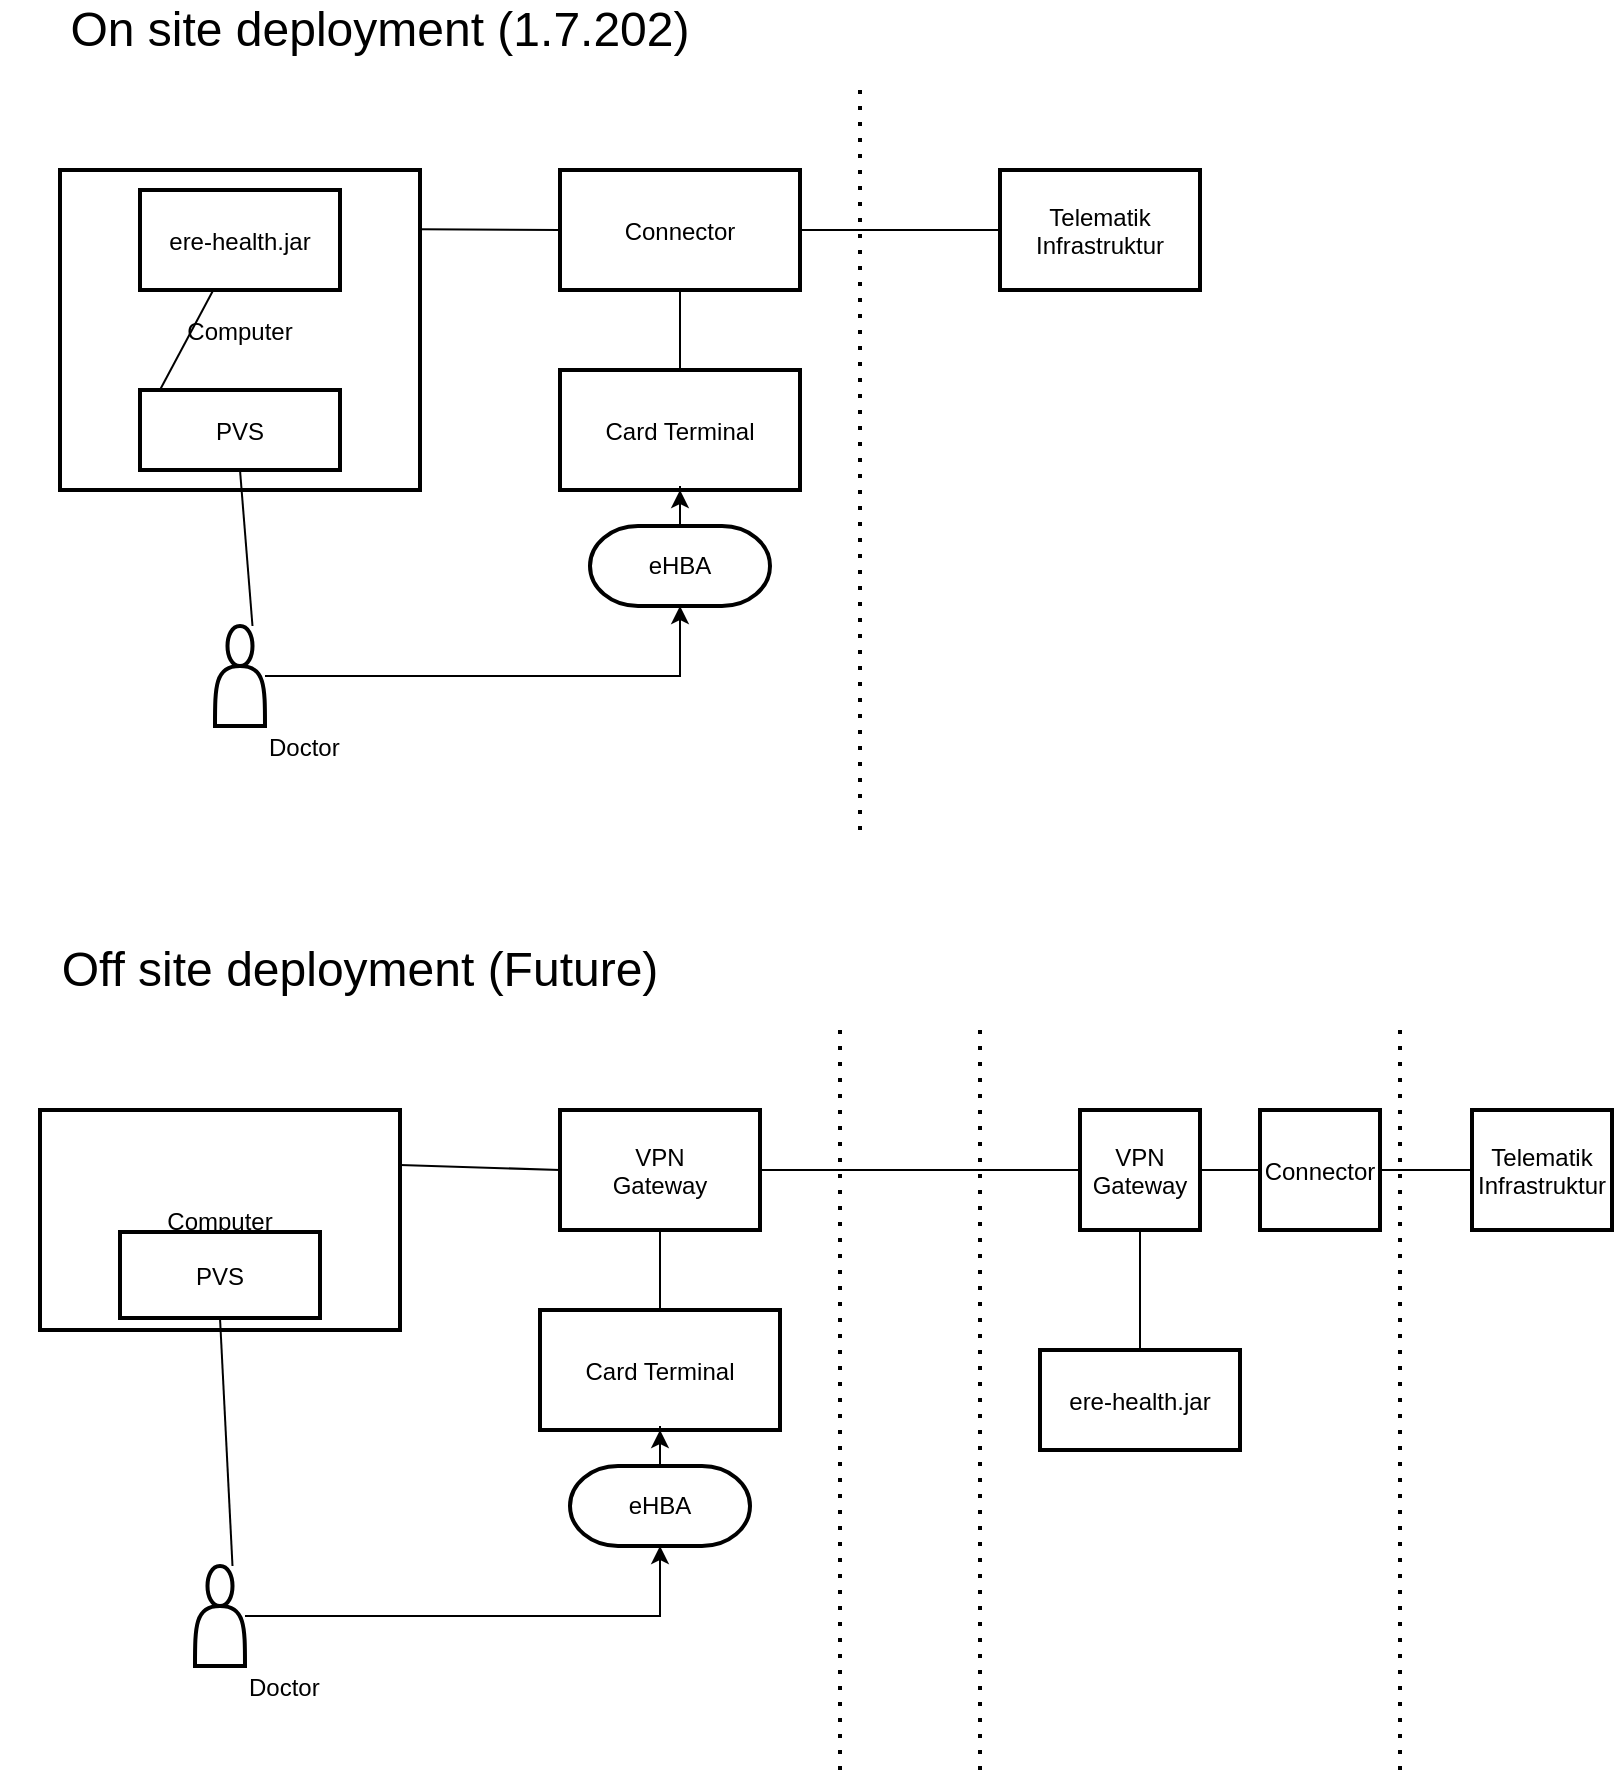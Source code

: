 <mxfile>
    <diagram id="miBv1sGBRNYEfaN66THn" name="deployment">
        <mxGraphModel dx="823" dy="613" grid="1" gridSize="10" guides="1" tooltips="1" connect="1" arrows="1" fold="1" page="1" pageScale="1" pageWidth="850" pageHeight="1100" math="0" shadow="0">
            <root>
                <mxCell id="8qm7CFMbqSk9duah3xAy-0"/>
                <mxCell id="8qm7CFMbqSk9duah3xAy-1" parent="8qm7CFMbqSk9duah3xAy-0"/>
                <mxCell id="8qm7CFMbqSk9duah3xAy-2" value="On site deployment (1.7.202)" style="text;html=1;strokeColor=none;fillColor=none;align=center;verticalAlign=middle;whiteSpace=wrap;rounded=0;fontSize=24;" vertex="1" parent="8qm7CFMbqSk9duah3xAy-1">
                    <mxGeometry x="70" y="60" width="360" height="20" as="geometry"/>
                </mxCell>
                <mxCell id="8qm7CFMbqSk9duah3xAy-3" value="Computer" style="shape=agent;offsetSize=8;strokeWidth=2;" vertex="1" parent="8qm7CFMbqSk9duah3xAy-1">
                    <mxGeometry x="90" y="140" width="180" height="160" as="geometry"/>
                </mxCell>
                <mxCell id="8qm7CFMbqSk9duah3xAy-5" value="" style="endArrow=none;dashed=1;html=1;dashPattern=1 3;strokeWidth=2;" edge="1" parent="8qm7CFMbqSk9duah3xAy-1">
                    <mxGeometry width="50" height="50" relative="1" as="geometry">
                        <mxPoint x="490" y="470" as="sourcePoint"/>
                        <mxPoint x="490" y="100" as="targetPoint"/>
                    </mxGeometry>
                </mxCell>
                <mxCell id="8qm7CFMbqSk9duah3xAy-6" value="Connector" style="shape=agent;offsetSize=8;strokeWidth=2;fontSize=12;" vertex="1" parent="8qm7CFMbqSk9duah3xAy-1">
                    <mxGeometry x="340" y="140" width="120" height="60" as="geometry"/>
                </mxCell>
                <mxCell id="8qm7CFMbqSk9duah3xAy-7" value="" style="shape=useedge;endArrow=none;useSignPosition=up;useSignDirection=none;fontSize=12;entryX=0;entryY=0.5;entryDx=0;entryDy=0;exitX=0.998;exitY=0.185;exitDx=0;exitDy=0;exitPerimeter=0;" edge="1" parent="8qm7CFMbqSk9duah3xAy-1" source="8qm7CFMbqSk9duah3xAy-3" target="8qm7CFMbqSk9duah3xAy-6">
                    <mxGeometry width="160" relative="1" as="geometry">
                        <mxPoint x="270" y="160" as="sourcePoint"/>
                        <mxPoint x="430" y="160" as="targetPoint"/>
                    </mxGeometry>
                </mxCell>
                <mxCell id="8qm7CFMbqSk9duah3xAy-8" value="Telematik&#10;Infrastruktur" style="shape=agent;offsetSize=8;strokeWidth=2;fontSize=12;" vertex="1" parent="8qm7CFMbqSk9duah3xAy-1">
                    <mxGeometry x="560" y="140" width="100" height="60" as="geometry"/>
                </mxCell>
                <mxCell id="8qm7CFMbqSk9duah3xAy-9" value="" style="shape=useedge;endArrow=none;useSignPosition=up;useSignDirection=none;fontSize=12;entryX=0;entryY=0.5;entryDx=0;entryDy=0;" edge="1" parent="8qm7CFMbqSk9duah3xAy-1" target="8qm7CFMbqSk9duah3xAy-8">
                    <mxGeometry width="160" relative="1" as="geometry">
                        <mxPoint x="460" y="170" as="sourcePoint"/>
                        <mxPoint x="620" y="170" as="targetPoint"/>
                    </mxGeometry>
                </mxCell>
                <mxCell id="8qm7CFMbqSk9duah3xAy-10" value="Card Terminal" style="shape=agent;offsetSize=8;strokeWidth=2;fontSize=12;" vertex="1" parent="8qm7CFMbqSk9duah3xAy-1">
                    <mxGeometry x="340" y="240" width="120" height="60" as="geometry"/>
                </mxCell>
                <mxCell id="8qm7CFMbqSk9duah3xAy-11" value="PVS" style="shape=agent;offsetSize=8;strokeWidth=2;fontSize=12;" vertex="1" parent="8qm7CFMbqSk9duah3xAy-1">
                    <mxGeometry x="130" y="250" width="100" height="40" as="geometry"/>
                </mxCell>
                <mxCell id="8qm7CFMbqSk9duah3xAy-12" value="ere-health.jar" style="shape=agent;offsetSize=8;strokeWidth=2;fontSize=12;" vertex="1" parent="8qm7CFMbqSk9duah3xAy-1">
                    <mxGeometry x="130" y="150" width="100" height="50" as="geometry"/>
                </mxCell>
                <mxCell id="8qm7CFMbqSk9duah3xAy-13" value="" style="shape=useedge;vertical=true;endArrow=none;useSignPosition=left;useSignDirection=none;fontSize=12;exitX=0.097;exitY=0.013;exitDx=0;exitDy=0;exitPerimeter=0;" edge="1" parent="8qm7CFMbqSk9duah3xAy-1" source="8qm7CFMbqSk9duah3xAy-11" target="8qm7CFMbqSk9duah3xAy-12">
                    <mxGeometry height="160" relative="1" as="geometry">
                        <mxPoint x="110" y="370" as="sourcePoint"/>
                        <mxPoint x="110" y="210" as="targetPoint"/>
                    </mxGeometry>
                </mxCell>
                <mxCell id="8qm7CFMbqSk9duah3xAy-14" value="" style="shape=useedge;vertical=true;endArrow=none;useSignPosition=left;useSignDirection=none;fontSize=12;entryX=0.5;entryY=1;entryDx=0;entryDy=0;exitX=0.5;exitY=0;exitDx=0;exitDy=0;" edge="1" parent="8qm7CFMbqSk9duah3xAy-1" source="8qm7CFMbqSk9duah3xAy-10" target="8qm7CFMbqSk9duah3xAy-6">
                    <mxGeometry height="160" relative="1" as="geometry">
                        <mxPoint x="390" y="370" as="sourcePoint"/>
                        <mxPoint x="390" y="210" as="targetPoint"/>
                    </mxGeometry>
                </mxCell>
                <mxCell id="8qm7CFMbqSk9duah3xAy-17" style="edgeStyle=orthogonalEdgeStyle;rounded=0;orthogonalLoop=1;jettySize=auto;html=1;fontSize=12;" edge="1" parent="8qm7CFMbqSk9duah3xAy-1" source="8qm7CFMbqSk9duah3xAy-15" target="8qm7CFMbqSk9duah3xAy-16">
                    <mxGeometry relative="1" as="geometry"/>
                </mxCell>
                <mxCell id="8qm7CFMbqSk9duah3xAy-15" value="&#10;&#10;&#10;&#10;&#10;Doctor" style="shape=actor;horizontalLabelPosition=right;align=left;labelPosition=right;strokeWidth=2;fontSize=12;" vertex="1" parent="8qm7CFMbqSk9duah3xAy-1">
                    <mxGeometry x="167.5" y="368" width="25" height="50" as="geometry"/>
                </mxCell>
                <mxCell id="8qm7CFMbqSk9duah3xAy-18" style="edgeStyle=orthogonalEdgeStyle;rounded=0;orthogonalLoop=1;jettySize=auto;html=1;fontSize=12;" edge="1" parent="8qm7CFMbqSk9duah3xAy-1" source="8qm7CFMbqSk9duah3xAy-16" target="8qm7CFMbqSk9duah3xAy-10">
                    <mxGeometry relative="1" as="geometry"/>
                </mxCell>
                <mxCell id="8qm7CFMbqSk9duah3xAy-16" value="eHBA" style="rounded=1;whiteSpace=wrap;html=1;arcSize=60;strokeWidth=2;fontSize=12;" vertex="1" parent="8qm7CFMbqSk9duah3xAy-1">
                    <mxGeometry x="355" y="318" width="90" height="40" as="geometry"/>
                </mxCell>
                <mxCell id="8qm7CFMbqSk9duah3xAy-19" value="" style="shape=useedge;vertical=true;endArrow=none;useSignPosition=left;useSignDirection=none;fontSize=12;entryX=0.5;entryY=1;entryDx=0;entryDy=0;exitX=0.75;exitY=0;exitDx=0;exitDy=0;" edge="1" parent="8qm7CFMbqSk9duah3xAy-1" source="8qm7CFMbqSk9duah3xAy-15" target="8qm7CFMbqSk9duah3xAy-11">
                    <mxGeometry height="160" relative="1" as="geometry">
                        <mxPoint x="190" y="470" as="sourcePoint"/>
                        <mxPoint x="190" y="310" as="targetPoint"/>
                    </mxGeometry>
                </mxCell>
                <mxCell id="8qm7CFMbqSk9duah3xAy-20" value="Off site deployment (Future)" style="text;html=1;strokeColor=none;fillColor=none;align=center;verticalAlign=middle;whiteSpace=wrap;rounded=0;fontSize=24;" vertex="1" parent="8qm7CFMbqSk9duah3xAy-1">
                    <mxGeometry x="60" y="530" width="360" height="20" as="geometry"/>
                </mxCell>
                <mxCell id="8qm7CFMbqSk9duah3xAy-21" value="Computer" style="shape=agent;offsetSize=8;strokeWidth=2;" vertex="1" parent="8qm7CFMbqSk9duah3xAy-1">
                    <mxGeometry x="80" y="610" width="180" height="110" as="geometry"/>
                </mxCell>
                <mxCell id="8qm7CFMbqSk9duah3xAy-22" value="" style="endArrow=none;dashed=1;html=1;dashPattern=1 3;strokeWidth=2;" edge="1" parent="8qm7CFMbqSk9duah3xAy-1">
                    <mxGeometry width="50" height="50" relative="1" as="geometry">
                        <mxPoint x="480" y="940" as="sourcePoint"/>
                        <mxPoint x="480" y="570" as="targetPoint"/>
                    </mxGeometry>
                </mxCell>
                <mxCell id="8qm7CFMbqSk9duah3xAy-25" value="Telematik&#10;Infrastruktur" style="shape=agent;offsetSize=8;strokeWidth=2;fontSize=12;" vertex="1" parent="8qm7CFMbqSk9duah3xAy-1">
                    <mxGeometry x="796" y="610" width="70" height="60" as="geometry"/>
                </mxCell>
                <mxCell id="8qm7CFMbqSk9duah3xAy-26" value="" style="shape=useedge;endArrow=none;useSignPosition=up;useSignDirection=none;fontSize=12;entryX=0;entryY=0.5;entryDx=0;entryDy=0;" edge="1" parent="8qm7CFMbqSk9duah3xAy-1" target="8qm7CFMbqSk9duah3xAy-25" source="8qm7CFMbqSk9duah3xAy-23">
                    <mxGeometry width="160" relative="1" as="geometry">
                        <mxPoint x="490" y="640" as="sourcePoint"/>
                        <mxPoint x="650" y="640" as="targetPoint"/>
                    </mxGeometry>
                </mxCell>
                <mxCell id="8qm7CFMbqSk9duah3xAy-27" value="Card Terminal" style="shape=agent;offsetSize=8;strokeWidth=2;fontSize=12;" vertex="1" parent="8qm7CFMbqSk9duah3xAy-1">
                    <mxGeometry x="330" y="710" width="120" height="60" as="geometry"/>
                </mxCell>
                <mxCell id="8qm7CFMbqSk9duah3xAy-28" value="PVS" style="shape=agent;offsetSize=8;strokeWidth=2;fontSize=12;" vertex="1" parent="8qm7CFMbqSk9duah3xAy-1">
                    <mxGeometry x="120" y="671" width="100" height="43" as="geometry"/>
                </mxCell>
                <mxCell id="8qm7CFMbqSk9duah3xAy-29" value="ere-health.jar" style="shape=agent;offsetSize=8;strokeWidth=2;fontSize=12;" vertex="1" parent="8qm7CFMbqSk9duah3xAy-1">
                    <mxGeometry x="580" y="730" width="100" height="50" as="geometry"/>
                </mxCell>
                <mxCell id="8qm7CFMbqSk9duah3xAy-30" value="" style="shape=useedge;vertical=true;endArrow=none;useSignPosition=left;useSignDirection=none;fontSize=12;" edge="1" parent="8qm7CFMbqSk9duah3xAy-1" source="8qm7CFMbqSk9duah3xAy-41" target="8qm7CFMbqSk9duah3xAy-29">
                    <mxGeometry height="160" relative="1" as="geometry">
                        <mxPoint x="100" y="840" as="sourcePoint"/>
                        <mxPoint x="100" y="680" as="targetPoint"/>
                    </mxGeometry>
                </mxCell>
                <mxCell id="8qm7CFMbqSk9duah3xAy-31" value="" style="shape=useedge;vertical=true;endArrow=none;useSignPosition=left;useSignDirection=none;fontSize=12;entryX=0.5;entryY=1;entryDx=0;entryDy=0;exitX=0.5;exitY=0;exitDx=0;exitDy=0;" edge="1" parent="8qm7CFMbqSk9duah3xAy-1" source="8qm7CFMbqSk9duah3xAy-27" target="8qm7CFMbqSk9duah3xAy-38">
                    <mxGeometry height="160" relative="1" as="geometry">
                        <mxPoint x="380" y="840" as="sourcePoint"/>
                        <mxPoint x="380" y="680" as="targetPoint"/>
                    </mxGeometry>
                </mxCell>
                <mxCell id="8qm7CFMbqSk9duah3xAy-32" style="edgeStyle=orthogonalEdgeStyle;rounded=0;orthogonalLoop=1;jettySize=auto;html=1;fontSize=12;" edge="1" parent="8qm7CFMbqSk9duah3xAy-1" source="8qm7CFMbqSk9duah3xAy-33" target="8qm7CFMbqSk9duah3xAy-35">
                    <mxGeometry relative="1" as="geometry"/>
                </mxCell>
                <mxCell id="8qm7CFMbqSk9duah3xAy-33" value="&#10;&#10;&#10;&#10;&#10;Doctor" style="shape=actor;horizontalLabelPosition=right;align=left;labelPosition=right;strokeWidth=2;fontSize=12;" vertex="1" parent="8qm7CFMbqSk9duah3xAy-1">
                    <mxGeometry x="157.5" y="838" width="25" height="50" as="geometry"/>
                </mxCell>
                <mxCell id="8qm7CFMbqSk9duah3xAy-34" style="edgeStyle=orthogonalEdgeStyle;rounded=0;orthogonalLoop=1;jettySize=auto;html=1;fontSize=12;" edge="1" parent="8qm7CFMbqSk9duah3xAy-1" source="8qm7CFMbqSk9duah3xAy-35" target="8qm7CFMbqSk9duah3xAy-27">
                    <mxGeometry relative="1" as="geometry"/>
                </mxCell>
                <mxCell id="8qm7CFMbqSk9duah3xAy-35" value="eHBA" style="rounded=1;whiteSpace=wrap;html=1;arcSize=60;strokeWidth=2;fontSize=12;" vertex="1" parent="8qm7CFMbqSk9duah3xAy-1">
                    <mxGeometry x="345" y="788" width="90" height="40" as="geometry"/>
                </mxCell>
                <mxCell id="8qm7CFMbqSk9duah3xAy-36" value="" style="shape=useedge;vertical=true;endArrow=none;useSignPosition=left;useSignDirection=none;fontSize=12;entryX=0.5;entryY=1;entryDx=0;entryDy=0;exitX=0.75;exitY=0;exitDx=0;exitDy=0;" edge="1" parent="8qm7CFMbqSk9duah3xAy-1" source="8qm7CFMbqSk9duah3xAy-33" target="8qm7CFMbqSk9duah3xAy-28">
                    <mxGeometry height="160" relative="1" as="geometry">
                        <mxPoint x="180" y="940" as="sourcePoint"/>
                        <mxPoint x="180" y="780" as="targetPoint"/>
                    </mxGeometry>
                </mxCell>
                <mxCell id="8qm7CFMbqSk9duah3xAy-23" value="Connector" style="shape=agent;offsetSize=8;strokeWidth=2;fontSize=12;" vertex="1" parent="8qm7CFMbqSk9duah3xAy-1">
                    <mxGeometry x="690" y="610" width="60" height="60" as="geometry"/>
                </mxCell>
                <mxCell id="8qm7CFMbqSk9duah3xAy-38" value="VPN&#10;Gateway" style="shape=agent;offsetSize=8;strokeWidth=2;fontSize=12;" vertex="1" parent="8qm7CFMbqSk9duah3xAy-1">
                    <mxGeometry x="340" y="610" width="100" height="60" as="geometry"/>
                </mxCell>
                <mxCell id="8qm7CFMbqSk9duah3xAy-39" value="" style="shape=useedge;endArrow=none;useSignPosition=up;useSignDirection=none;fontSize=12;" edge="1" parent="8qm7CFMbqSk9duah3xAy-1" target="8qm7CFMbqSk9duah3xAy-41">
                    <mxGeometry width="160" relative="1" as="geometry">
                        <mxPoint x="440" y="640" as="sourcePoint"/>
                        <mxPoint x="600" y="640" as="targetPoint"/>
                    </mxGeometry>
                </mxCell>
                <mxCell id="8qm7CFMbqSk9duah3xAy-40" value="" style="endArrow=none;dashed=1;html=1;dashPattern=1 3;strokeWidth=2;" edge="1" parent="8qm7CFMbqSk9duah3xAy-1">
                    <mxGeometry width="50" height="50" relative="1" as="geometry">
                        <mxPoint x="550" y="940" as="sourcePoint"/>
                        <mxPoint x="550" y="570" as="targetPoint"/>
                    </mxGeometry>
                </mxCell>
                <mxCell id="8qm7CFMbqSk9duah3xAy-41" value="VPN&#10;Gateway" style="shape=agent;offsetSize=8;strokeWidth=2;fontSize=12;" vertex="1" parent="8qm7CFMbqSk9duah3xAy-1">
                    <mxGeometry x="600" y="610" width="60" height="60" as="geometry"/>
                </mxCell>
                <mxCell id="8qm7CFMbqSk9duah3xAy-42" value="" style="shape=useedge;endArrow=none;useSignPosition=up;useSignDirection=none;fontSize=12;exitX=1;exitY=0.5;exitDx=0;exitDy=0;entryX=0;entryY=0.5;entryDx=0;entryDy=0;" edge="1" parent="8qm7CFMbqSk9duah3xAy-1" source="8qm7CFMbqSk9duah3xAy-41" target="8qm7CFMbqSk9duah3xAy-23">
                    <mxGeometry width="160" relative="1" as="geometry">
                        <mxPoint x="640" y="560" as="sourcePoint"/>
                        <mxPoint x="800" y="560" as="targetPoint"/>
                    </mxGeometry>
                </mxCell>
                <mxCell id="8qm7CFMbqSk9duah3xAy-43" value="" style="shape=useedge;endArrow=none;useSignPosition=up;useSignDirection=none;fontSize=12;entryX=0;entryY=0.5;entryDx=0;entryDy=0;exitX=1;exitY=0.25;exitDx=0;exitDy=0;" edge="1" parent="8qm7CFMbqSk9duah3xAy-1" source="8qm7CFMbqSk9duah3xAy-21" target="8qm7CFMbqSk9duah3xAy-38">
                    <mxGeometry width="160" relative="1" as="geometry">
                        <mxPoint x="260" y="630" as="sourcePoint"/>
                        <mxPoint x="420" y="630" as="targetPoint"/>
                    </mxGeometry>
                </mxCell>
                <mxCell id="8qm7CFMbqSk9duah3xAy-44" value="" style="endArrow=none;dashed=1;html=1;dashPattern=1 3;strokeWidth=2;" edge="1" parent="8qm7CFMbqSk9duah3xAy-1">
                    <mxGeometry width="50" height="50" relative="1" as="geometry">
                        <mxPoint x="760" y="940" as="sourcePoint"/>
                        <mxPoint x="760" y="570" as="targetPoint"/>
                    </mxGeometry>
                </mxCell>
            </root>
        </mxGraphModel>
    </diagram>
    <diagram id="XGuqh93ciXLB8TdxAAVe" name="document-service">
        <mxGraphModel dx="655" dy="613" grid="1" gridSize="10" guides="1" tooltips="1" connect="1" arrows="1" fold="1" page="1" pageScale="1" pageWidth="850" pageHeight="1100" math="0" shadow="0">
            <root>
                <mxCell id="7wKEwE8WnDxI7OF8wkK7-0"/>
                <mxCell id="7wKEwE8WnDxI7OF8wkK7-1" parent="7wKEwE8WnDxI7OF8wkK7-0"/>
                <mxCell id="7wKEwE8WnDxI7OF8wkK7-2" value="DocumentService" style="shape=agent;offsetSize=8;strokeWidth=2;" parent="7wKEwE8WnDxI7OF8wkK7-1" vertex="1">
                    <mxGeometry x="160" y="320" width="490" height="150" as="geometry"/>
                </mxCell>
                <mxCell id="7wKEwE8WnDxI7OF8wkK7-18" style="edgeStyle=orthogonalEdgeStyle;rounded=0;orthogonalLoop=1;jettySize=auto;html=1;" parent="7wKEwE8WnDxI7OF8wkK7-1" source="7wKEwE8WnDxI7OF8wkK7-3" target="7wKEwE8WnDxI7OF8wkK7-6" edge="1">
                    <mxGeometry relative="1" as="geometry"/>
                </mxCell>
                <mxCell id="7wKEwE8WnDxI7OF8wkK7-3" value="Bundle" style="rounded=1;whiteSpace=wrap;html=1;arcSize=32;strokeWidth=2;" parent="7wKEwE8WnDxI7OF8wkK7-1" vertex="1">
                    <mxGeometry x="190" y="530" width="140" height="80" as="geometry"/>
                </mxCell>
                <mxCell id="7wKEwE8WnDxI7OF8wkK7-4" value="Patient" style="rounded=1;whiteSpace=wrap;html=1;arcSize=60;strokeWidth=2;" parent="7wKEwE8WnDxI7OF8wkK7-1" vertex="1">
                    <mxGeometry x="217.5" y="540" width="85" height="20" as="geometry"/>
                </mxCell>
                <mxCell id="7wKEwE8WnDxI7OF8wkK7-5" value="MedicationRequest" style="rounded=1;whiteSpace=wrap;html=1;arcSize=60;strokeWidth=2;" parent="7wKEwE8WnDxI7OF8wkK7-1" vertex="1">
                    <mxGeometry x="200" y="580" width="120" height="20" as="geometry"/>
                </mxCell>
                <mxCell id="7wKEwE8WnDxI7OF8wkK7-6" value="generateERezeptPdf" style="shape=agent;offsetSize=8;strokeWidth=2;" parent="7wKEwE8WnDxI7OF8wkK7-1" vertex="1">
                    <mxGeometry x="195" y="420" width="130" height="40" as="geometry"/>
                </mxCell>
                <mxCell id="7wKEwE8WnDxI7OF8wkK7-10" style="edgeStyle=orthogonalEdgeStyle;rounded=0;orthogonalLoop=1;jettySize=auto;html=1;" parent="7wKEwE8WnDxI7OF8wkK7-1" source="7wKEwE8WnDxI7OF8wkK7-7" target="7wKEwE8WnDxI7OF8wkK7-9" edge="1">
                    <mxGeometry relative="1" as="geometry"/>
                </mxCell>
                <mxCell id="7wKEwE8WnDxI7OF8wkK7-7" value="FHIRContext" style="shape=agent;offsetSize=8;strokeWidth=2;" parent="7wKEwE8WnDxI7OF8wkK7-1" vertex="1">
                    <mxGeometry x="195" y="340" width="135" height="40" as="geometry"/>
                </mxCell>
                <mxCell id="7wKEwE8WnDxI7OF8wkK7-8" value="" style="shape=useedge;vertical=true;endArrow=none;useSignPosition=left;useSignDirection=none;exitX=0.5;exitY=0;exitDx=0;exitDy=0;" parent="7wKEwE8WnDxI7OF8wkK7-1" source="7wKEwE8WnDxI7OF8wkK7-6" target="7wKEwE8WnDxI7OF8wkK7-7" edge="1">
                    <mxGeometry height="160" relative="1" as="geometry">
                        <mxPoint x="230" y="540" as="sourcePoint"/>
                        <mxPoint x="230" y="380" as="targetPoint"/>
                    </mxGeometry>
                </mxCell>
                <mxCell id="7wKEwE8WnDxI7OF8wkK7-13" style="edgeStyle=orthogonalEdgeStyle;rounded=0;orthogonalLoop=1;jettySize=auto;html=1;" parent="7wKEwE8WnDxI7OF8wkK7-1" source="7wKEwE8WnDxI7OF8wkK7-9" target="7wKEwE8WnDxI7OF8wkK7-11" edge="1">
                    <mxGeometry relative="1" as="geometry">
                        <Array as="points">
                            <mxPoint x="400" y="270"/>
                        </Array>
                    </mxGeometry>
                </mxCell>
                <mxCell id="7wKEwE8WnDxI7OF8wkK7-9" value="Temporary&lt;br&gt;&lt;span style=&quot;background-color: rgb(255, 255, 255);&quot;&gt;bundle-*.xml&lt;/span&gt;" style="rounded=1;whiteSpace=wrap;html=1;arcSize=36;strokeWidth=2;" parent="7wKEwE8WnDxI7OF8wkK7-1" vertex="1">
                    <mxGeometry x="217.5" y="240" width="90" height="60" as="geometry"/>
                </mxCell>
                <mxCell id="7wKEwE8WnDxI7OF8wkK7-16" style="edgeStyle=orthogonalEdgeStyle;rounded=0;orthogonalLoop=1;jettySize=auto;html=1;" parent="7wKEwE8WnDxI7OF8wkK7-1" source="7wKEwE8WnDxI7OF8wkK7-11" target="7wKEwE8WnDxI7OF8wkK7-15" edge="1">
                    <mxGeometry relative="1" as="geometry"/>
                </mxCell>
                <mxCell id="7wKEwE8WnDxI7OF8wkK7-11" value="Transformer&#10;(Saxon)" style="shape=agent;offsetSize=8;strokeWidth=2;" parent="7wKEwE8WnDxI7OF8wkK7-1" vertex="1">
                    <mxGeometry x="390" y="340" width="100" height="40" as="geometry"/>
                </mxCell>
                <mxCell id="7wKEwE8WnDxI7OF8wkK7-14" style="edgeStyle=orthogonalEdgeStyle;rounded=0;orthogonalLoop=1;jettySize=auto;html=1;exitX=0.25;exitY=1;exitDx=0;exitDy=0;" parent="7wKEwE8WnDxI7OF8wkK7-1" source="7wKEwE8WnDxI7OF8wkK7-12" edge="1">
                    <mxGeometry relative="1" as="geometry">
                        <mxPoint x="445" y="340" as="targetPoint"/>
                        <Array as="points">
                            <mxPoint x="445" y="300"/>
                            <mxPoint x="445" y="300"/>
                        </Array>
                    </mxGeometry>
                </mxCell>
                <mxCell id="7wKEwE8WnDxI7OF8wkK7-12" value="&lt;span style=&quot;background-color: rgb(255, 255, 255);&quot;&gt;ERezeptTemplate.xsl&lt;/span&gt;" style="rounded=1;whiteSpace=wrap;html=1;arcSize=60;strokeWidth=2;" parent="7wKEwE8WnDxI7OF8wkK7-1" vertex="1">
                    <mxGeometry x="410" y="240" width="140" height="40" as="geometry"/>
                </mxCell>
                <mxCell id="7wKEwE8WnDxI7OF8wkK7-19" style="edgeStyle=orthogonalEdgeStyle;rounded=0;orthogonalLoop=1;jettySize=auto;html=1;" parent="7wKEwE8WnDxI7OF8wkK7-1" source="7wKEwE8WnDxI7OF8wkK7-15" target="7wKEwE8WnDxI7OF8wkK7-17" edge="1">
                    <mxGeometry relative="1" as="geometry"/>
                </mxCell>
                <mxCell id="7wKEwE8WnDxI7OF8wkK7-15" value="XSL:FO&lt;br&gt;Document" style="rounded=1;whiteSpace=wrap;html=1;arcSize=60;strokeWidth=2;" parent="7wKEwE8WnDxI7OF8wkK7-1" vertex="1">
                    <mxGeometry x="395" y="420" width="90" height="40" as="geometry"/>
                </mxCell>
                <mxCell id="7wKEwE8WnDxI7OF8wkK7-21" style="edgeStyle=orthogonalEdgeStyle;rounded=0;orthogonalLoop=1;jettySize=auto;html=1;" parent="7wKEwE8WnDxI7OF8wkK7-1" source="7wKEwE8WnDxI7OF8wkK7-17" target="7wKEwE8WnDxI7OF8wkK7-20" edge="1">
                    <mxGeometry relative="1" as="geometry"/>
                </mxCell>
                <mxCell id="7wKEwE8WnDxI7OF8wkK7-17" value="Fop&#10;(Apache XSL:FO)" style="shape=agent;offsetSize=8;strokeWidth=2;" parent="7wKEwE8WnDxI7OF8wkK7-1" vertex="1">
                    <mxGeometry x="525" y="420" width="100" height="40" as="geometry"/>
                </mxCell>
                <mxCell id="7wKEwE8WnDxI7OF8wkK7-20" value="E-Rezept&lt;br&gt;PDF" style="rounded=1;whiteSpace=wrap;html=1;arcSize=60;strokeWidth=2;" parent="7wKEwE8WnDxI7OF8wkK7-1" vertex="1">
                    <mxGeometry x="530" y="540" width="90" height="40" as="geometry"/>
                </mxCell>
                <mxCell id="7wKEwE8WnDxI7OF8wkK7-22" value="datamatrix&#10;Barcode4J" style="shape=agent;offsetSize=8;strokeWidth=2;" parent="7wKEwE8WnDxI7OF8wkK7-1" vertex="1">
                    <mxGeometry x="525" y="340" width="100" height="40" as="geometry"/>
                </mxCell>
                <mxCell id="7wKEwE8WnDxI7OF8wkK7-23" value="" style="shape=useedge;vertical=true;endArrow=none;useSignPosition=left;useSignDirection=none;entryX=0.5;entryY=1;entryDx=0;entryDy=0;" parent="7wKEwE8WnDxI7OF8wkK7-1" target="7wKEwE8WnDxI7OF8wkK7-22" edge="1">
                    <mxGeometry height="160" relative="1" as="geometry">
                        <mxPoint x="575" y="420" as="sourcePoint"/>
                        <mxPoint x="580" y="390" as="targetPoint"/>
                    </mxGeometry>
                </mxCell>
            </root>
        </mxGraphModel>
    </diagram>
    <diagram id="hrsUv3LJYTpGySpk9pGb" name="overview">
        <mxGraphModel dx="1673" dy="613" grid="1" gridSize="10" guides="1" tooltips="1" connect="1" arrows="1" fold="1" page="1" pageScale="1" pageWidth="850" pageHeight="1100" math="0" shadow="0">
            <root>
                <mxCell id="0"/>
                <mxCell id="1" parent="0"/>
                <mxCell id="3" value="Connector" style="shape=agent;offsetSize=8;strokeWidth=2;" parent="1" vertex="1">
                    <mxGeometry x="-20" y="400" width="330" height="60" as="geometry"/>
                </mxCell>
                <mxCell id="4" value="Card Terminal" style="shape=agent;offsetSize=8;strokeWidth=2;" parent="1" vertex="1">
                    <mxGeometry x="-20" y="580" width="100" height="60" as="geometry"/>
                </mxCell>
                <mxCell id="7" style="edgeStyle=orthogonalEdgeStyle;rounded=0;orthogonalLoop=1;jettySize=auto;html=1;" parent="1" source="5" target="6" edge="1">
                    <mxGeometry relative="1" as="geometry"/>
                </mxCell>
                <mxCell id="5" value="PVS or KIS" style="shape=agent;offsetSize=8;strokeWidth=2;" parent="1" vertex="1">
                    <mxGeometry x="470" y="580" width="100" height="60" as="geometry"/>
                </mxCell>
                <mxCell id="6" value="Muster 16&lt;br&gt;PostScript" style="rounded=1;whiteSpace=wrap;html=1;arcSize=60;strokeWidth=2;" parent="1" vertex="1">
                    <mxGeometry x="475" y="500" width="90" height="40" as="geometry"/>
                </mxCell>
                <mxCell id="19" style="edgeStyle=orthogonalEdgeStyle;rounded=0;orthogonalLoop=1;jettySize=auto;html=1;exitX=0.17;exitY=1.05;exitDx=0;exitDy=0;exitPerimeter=0;" parent="1" source="9" target="18" edge="1">
                    <mxGeometry relative="1" as="geometry">
                        <Array as="points">
                            <mxPoint x="176" y="680"/>
                            <mxPoint x="176" y="680"/>
                        </Array>
                    </mxGeometry>
                </mxCell>
                <mxCell id="9" value="Browser" style="shape=agent;offsetSize=8;strokeWidth=2;" parent="1" vertex="1">
                    <mxGeometry x="130" y="580" width="270" height="60" as="geometry"/>
                </mxCell>
                <mxCell id="11" value="Quarkus application&#10;with WebSocket" style="shape=agent;offsetSize=8;strokeWidth=2;" parent="1" vertex="1">
                    <mxGeometry x="130" y="500" width="310" height="40" as="geometry"/>
                </mxCell>
                <mxCell id="13" value="" style="shape=useedge;vertical=true;endArrow=none;useSignPosition=left;useSignDirection=none;entryX=0.193;entryY=1.008;entryDx=0;entryDy=0;entryPerimeter=0;exitX=0.725;exitY=0.008;exitDx=0;exitDy=0;exitPerimeter=0;" parent="1" source="9" target="11" edge="1">
                    <mxGeometry height="160" relative="1" as="geometry">
                        <mxPoint x="340" y="390" as="sourcePoint"/>
                        <mxPoint x="340" y="230" as="targetPoint"/>
                    </mxGeometry>
                </mxCell>
                <mxCell id="14" value="" style="shape=useedge;vertical=true;endArrow=none;useSignPosition=left;useSignDirection=none;exitX=0.167;exitY=0.008;exitDx=0;exitDy=0;exitPerimeter=0;" parent="1" source="9" target="11" edge="1">
                    <mxGeometry height="160" relative="1" as="geometry">
                        <mxPoint x="120" y="640" as="sourcePoint"/>
                        <mxPoint x="120" y="480" as="targetPoint"/>
                    </mxGeometry>
                </mxCell>
                <mxCell id="15" value="" style="shape=useedge;vertical=true;endArrow=none;useSignPosition=left;useSignDirection=none;" parent="1" target="3" edge="1">
                    <mxGeometry height="160" relative="1" as="geometry">
                        <mxPoint x="30" y="580" as="sourcePoint"/>
                        <mxPoint x="40" y="500" as="targetPoint"/>
                    </mxGeometry>
                </mxCell>
                <mxCell id="16" value="&#10;&#10;&#10;&#10;&#10;&#10;Doctor" style="shape=actor;horizontalLabelPosition=right;align=left;labelPosition=right;strokeWidth=2;" parent="1" vertex="1">
                    <mxGeometry x="350" y="730" width="34" height="50" as="geometry"/>
                </mxCell>
                <mxCell id="17" value="" style="shape=useedge;vertical=true;endArrow=none;useSignPosition=left;useSignDirection=none;entryX=0.865;entryY=1.022;entryDx=0;entryDy=0;exitX=0.5;exitY=0;exitDx=0;exitDy=0;dx=98;dy=40;entryPerimeter=0;" parent="1" source="16" target="9" edge="1">
                    <mxGeometry height="160" relative="1" as="geometry">
                        <mxPoint x="270" y="810" as="sourcePoint"/>
                        <mxPoint x="270" y="650" as="targetPoint"/>
                    </mxGeometry>
                </mxCell>
                <mxCell id="23" style="edgeStyle=orthogonalEdgeStyle;rounded=0;orthogonalLoop=1;jettySize=auto;html=1;" parent="1" source="18" target="22" edge="1">
                    <mxGeometry relative="1" as="geometry"/>
                </mxCell>
                <mxCell id="18" value="Datamatrix&lt;br&gt;Code" style="rounded=1;whiteSpace=wrap;html=1;arcSize=60;strokeWidth=2;" parent="1" vertex="1">
                    <mxGeometry x="135" y="660" width="90" height="40" as="geometry"/>
                </mxCell>
                <mxCell id="20" value="&#10;&#10;&#10;&#10;&#10;&#10;Patient" style="shape=actor;horizontalLabelPosition=right;align=left;labelPosition=right;strokeWidth=2;" parent="1" vertex="1">
                    <mxGeometry x="163.75" y="820" width="32.5" height="50" as="geometry"/>
                </mxCell>
                <mxCell id="22" value="Smartphone&#10;(E-Rept App)" style="shape=agent;offsetSize=8;strokeWidth=2;" parent="1" vertex="1">
                    <mxGeometry x="130" y="720" width="100" height="60" as="geometry"/>
                </mxCell>
                <mxCell id="24" value="" style="shape=useedge;vertical=true;endArrow=none;useSignPosition=left;useSignDirection=south;entryX=0.5;entryY=1;entryDx=0;entryDy=0;exitX=0.5;exitY=0;exitDx=0;exitDy=0;" parent="1" source="20" target="22" edge="1">
                    <mxGeometry height="160" relative="1" as="geometry">
                        <mxPoint x="125" y="960" as="sourcePoint"/>
                        <mxPoint x="125" y="800" as="targetPoint"/>
                    </mxGeometry>
                </mxCell>
                <mxCell id="25" value="E-Rezept Fachdienst" style="shape=agent;offsetSize=8;strokeWidth=2;" parent="1" vertex="1">
                    <mxGeometry x="-30" y="250" width="250" height="60" as="geometry"/>
                </mxCell>
                <mxCell id="26" value="E-Rezept IdP" style="shape=agent;offsetSize=8;strokeWidth=2;" parent="1" vertex="1">
                    <mxGeometry x="-140" y="330" width="250" height="60" as="geometry"/>
                </mxCell>
                <mxCell id="HLgibiYvcH_Zey_C45HG-26" value="" style="shape=useedge;vertical=true;endArrow=none;useSignPosition=left;useSignDirection=none;entryX=0.596;entryY=1.022;entryDx=0;entryDy=0;entryPerimeter=0;dx=7;dy=19;" parent="1" target="3" edge="1">
                    <mxGeometry height="160" relative="1" as="geometry">
                        <mxPoint x="170" y="500" as="sourcePoint"/>
                        <mxPoint x="170" y="460" as="targetPoint"/>
                    </mxGeometry>
                </mxCell>
                <mxCell id="HLgibiYvcH_Zey_C45HG-27" value="" style="shape=useedge;edgeStyle=elbowEdgeStyle;elbow=horizontal;endArrow=none;useSignPosition=left;useSignDirection=none;dx=55;dy=70;exitX=1;exitY=0.5;exitDx=0;exitDy=0;" parent="1" source="16" target="5" edge="1">
                    <mxGeometry width="160" height="70" relative="1" as="geometry">
                        <mxPoint x="380" y="755" as="sourcePoint"/>
                        <mxPoint x="590" y="700" as="targetPoint"/>
                    </mxGeometry>
                </mxCell>
                <mxCell id="2" value="IPP&#10;Server" style="shape=agent;offsetSize=8;strokeWidth=2;" parent="1" vertex="1">
                    <mxGeometry x="350" y="505" width="75" height="30" as="geometry"/>
                </mxCell>
                <mxCell id="HLgibiYvcH_Zey_C45HG-29" style="edgeStyle=orthogonalEdgeStyle;rounded=0;orthogonalLoop=1;jettySize=auto;html=1;" parent="1" source="6" target="2" edge="1">
                    <mxGeometry relative="1" as="geometry"/>
                </mxCell>
            </root>
        </mxGraphModel>
    </diagram>
    <diagram id="T4BhxfzotRU9PBDJwAyd" name="bce-design-frontend">
        &#xa;        &#xa;&#xa;
        <mxGraphModel dx="828" dy="613" grid="1" gridSize="10" guides="1" tooltips="1" connect="1" arrows="1" fold="1" page="1" pageScale="1" pageWidth="850" pageHeight="1100" math="0" shadow="0">
            &#xa;            &#xa;&#xa;
            <root>
                &#xa;                &#xa;&#xa;
                <mxCell id="pZVcwI8wYv4mIP02X3HY-0"/>
                &#xa;                &#xa;&#xa;
                <mxCell id="pZVcwI8wYv4mIP02X3HY-1" parent="pZVcwI8wYv4mIP02X3HY-0"/>
                &#xa;                &#xa;&#xa;
                <mxCell id="pZVcwI8wYv4mIP02X3HY-2" value="Server WebSocket" style="shape=agent;offsetSize=8;strokeWidth=2;" vertex="1" parent="pZVcwI8wYv4mIP02X3HY-1">
                    &#xa;                    &#xa;&#xa;
                    <mxGeometry x="145" y="110" width="130" height="60" as="geometry"/>
                    &#xa;                    &#xa;&#xa;
                </mxCell>
                &#xa;                &#xa;&#xa;
                <mxCell id="pZVcwI8wYv4mIP02X3HY-3" value="Frontend" style="shape=agent;offsetSize=8;strokeWidth=2;" vertex="1" parent="pZVcwI8wYv4mIP02X3HY-1">
                    &#xa;                    &#xa;&#xa;
                    <mxGeometry x="145" y="220" width="495" height="370" as="geometry"/>
                    &#xa;                    &#xa;&#xa;
                </mxCell>
                &#xa;                &#xa;&#xa;
                <mxCell id="pZVcwI8wYv4mIP02X3HY-4" value="" style="shape=useedge;vertical=true;endArrow=none;useSignPosition=left;useSignDirection=none;" edge="1" parent="pZVcwI8wYv4mIP02X3HY-1" target="pZVcwI8wYv4mIP02X3HY-2">
                    &#xa;                    &#xa;&#xa;
                    <mxGeometry height="160" relative="1" as="geometry">
                        &#xa;                        &#xa;&#xa;
                        <mxPoint x="215" y="230" as="sourcePoint"/>
                        &#xa;                        &#xa;&#xa;
                        <mxPoint x="340" y="200" as="targetPoint"/>
                        &#xa;                        &#xa;&#xa;
                    </mxGeometry>
                    &#xa;                    &#xa;&#xa;
                </mxCell>
                &#xa;                &#xa;&#xa;
                <mxCell id="pZVcwI8wYv4mIP02X3HY-26" style="edgeStyle=orthogonalEdgeStyle;rounded=0;orthogonalLoop=1;jettySize=auto;html=1;entryX=0.75;entryY=0;entryDx=0;entryDy=0;" edge="1" parent="pZVcwI8wYv4mIP02X3HY-1" source="pZVcwI8wYv4mIP02X3HY-5" target="pZVcwI8wYv4mIP02X3HY-19">
                    &#xa;                    &#xa;&#xa;
                    <mxGeometry relative="1" as="geometry">
                        &#xa;                        &#xa;&#xa;
                        <Array as="points">
                            &#xa;                            &#xa;&#xa;
                            <mxPoint x="550" y="440"/>
                            &#xa;                            &#xa;&#xa;
                            <mxPoint x="235" y="440"/>
                            &#xa;                            &#xa;&#xa;
                        </Array>
                        &#xa;                        &#xa;&#xa;
                    </mxGeometry>
                    &#xa;                    &#xa;&#xa;
                </mxCell>
                &#xa;                &#xa;&#xa;
                <mxCell id="pZVcwI8wYv4mIP02X3HY-35" style="edgeStyle=orthogonalEdgeStyle;rounded=0;orthogonalLoop=1;jettySize=auto;html=1;entryX=0.5;entryY=0;entryDx=0;entryDy=0;" edge="1" parent="pZVcwI8wYv4mIP02X3HY-1" source="pZVcwI8wYv4mIP02X3HY-5" target="pZVcwI8wYv4mIP02X3HY-33">
                    &#xa;                    &#xa;&#xa;
                    <mxGeometry relative="1" as="geometry">
                        &#xa;                        &#xa;&#xa;
                        <Array as="points">
                            &#xa;                            &#xa;&#xa;
                            <mxPoint x="550" y="440"/>
                            &#xa;                            &#xa;&#xa;
                            <mxPoint x="330" y="440"/>
                            &#xa;                            &#xa;&#xa;
                        </Array>
                        &#xa;                        &#xa;&#xa;
                    </mxGeometry>
                    &#xa;                    &#xa;&#xa;
                </mxCell>
                &#xa;                &#xa;&#xa;
                <mxCell id="pZVcwI8wYv4mIP02X3HY-17" style="edgeStyle=orthogonalEdgeStyle;rounded=0;orthogonalLoop=1;jettySize=auto;html=1;" edge="1" parent="pZVcwI8wYv4mIP02X3HY-1" target="pZVcwI8wYv4mIP02X3HY-13">
                    &#xa;                    &#xa;&#xa;
                    <mxGeometry relative="1" as="geometry">
                        &#xa;                        &#xa;&#xa;
                        <mxPoint x="570" y="430" as="sourcePoint"/>
                        &#xa;                        &#xa;&#xa;
                        <Array as="points">
                            &#xa;                            &#xa;&#xa;
                            <mxPoint x="570" y="430"/>
                            &#xa;                            &#xa;&#xa;
                            <mxPoint x="570" y="430"/>
                            &#xa;                            &#xa;&#xa;
                        </Array>
                        &#xa;                        &#xa;&#xa;
                    </mxGeometry>
                    &#xa;                    &#xa;&#xa;
                </mxCell>
                &#xa;                &#xa;&#xa;
                <mxCell id="pZVcwI8wYv4mIP02X3HY-18" style="edgeStyle=orthogonalEdgeStyle;rounded=0;orthogonalLoop=1;jettySize=auto;html=1;entryX=0.5;entryY=0;entryDx=0;entryDy=0;exitX=0.25;exitY=1;exitDx=0;exitDy=0;" edge="1" parent="pZVcwI8wYv4mIP02X3HY-1" source="pZVcwI8wYv4mIP02X3HY-5" target="pZVcwI8wYv4mIP02X3HY-12">
                    &#xa;                    &#xa;&#xa;
                    <mxGeometry relative="1" as="geometry">
                        &#xa;                        &#xa;&#xa;
                        <Array as="points">
                            &#xa;                            &#xa;&#xa;
                            <mxPoint x="550" y="430"/>
                            &#xa;                            &#xa;&#xa;
                            <mxPoint x="550" y="440"/>
                            &#xa;                            &#xa;&#xa;
                            <mxPoint x="450" y="440"/>
                            &#xa;                            &#xa;&#xa;
                        </Array>
                        &#xa;                        &#xa;&#xa;
                    </mxGeometry>
                    &#xa;                    &#xa;&#xa;
                </mxCell>
                &#xa;                &#xa;&#xa;
                <mxCell id="pZVcwI8wYv4mIP02X3HY-12" value="header" style="shape=agent;offsetSize=8;strokeWidth=2;" vertex="1" parent="pZVcwI8wYv4mIP02X3HY-1">
                    &#xa;                    &#xa;&#xa;
                    <mxGeometry x="395" y="450" width="110" height="130" as="geometry"/>
                    &#xa;                    &#xa;&#xa;
                </mxCell>
                &#xa;                &#xa;&#xa;
                <mxCell id="pZVcwI8wYv4mIP02X3HY-11" value="lit-html&lt;br&gt;header" style="rounded=1;whiteSpace=wrap;html=1;arcSize=60;strokeWidth=2;" vertex="1" parent="pZVcwI8wYv4mIP02X3HY-1">
                    &#xa;                    &#xa;&#xa;
                    <mxGeometry x="405" y="461.5" width="90" height="40" as="geometry"/>
                    &#xa;                    &#xa;&#xa;
                </mxCell>
                &#xa;                &#xa;&#xa;
                <mxCell id="pZVcwI8wYv4mIP02X3HY-13" value="recipe-body" style="shape=agent;offsetSize=8;strokeWidth=2;" vertex="1" parent="pZVcwI8wYv4mIP02X3HY-1">
                    &#xa;                    &#xa;&#xa;
                    <mxGeometry x="520" y="450" width="100" height="130" as="geometry"/>
                    &#xa;                    &#xa;&#xa;
                </mxCell>
                &#xa;                &#xa;&#xa;
                <mxCell id="pZVcwI8wYv4mIP02X3HY-14" value="lit-html&lt;br&gt;recipe-body" style="rounded=1;whiteSpace=wrap;html=1;arcSize=60;strokeWidth=2;" vertex="1" parent="pZVcwI8wYv4mIP02X3HY-1">
                    &#xa;                    &#xa;&#xa;
                    <mxGeometry x="525" y="460" width="90" height="40" as="geometry"/>
                    &#xa;                    &#xa;&#xa;
                </mxCell>
                &#xa;                &#xa;&#xa;
                <mxCell id="pZVcwI8wYv4mIP02X3HY-15" value="store" style="shape=agent;offsetSize=8;strokeWidth=2;" vertex="1" parent="pZVcwI8wYv4mIP02X3HY-1">
                    &#xa;                    &#xa;&#xa;
                    <mxGeometry x="400" y="327" width="50" height="43" as="geometry"/>
                    &#xa;                    &#xa;&#xa;
                </mxCell>
                &#xa;                &#xa;&#xa;
                <mxCell id="pZVcwI8wYv4mIP02X3HY-16" value="" style="shape=updateedge;endArrow=none;entryX=0;entryY=0.5;entryDx=0;entryDy=0;exitX=1;exitY=0.5;exitDx=0;exitDy=0;" edge="1" parent="pZVcwI8wYv4mIP02X3HY-1" source="pZVcwI8wYv4mIP02X3HY-15" target="pZVcwI8wYv4mIP02X3HY-5">
                    &#xa;                    &#xa;&#xa;
                    <mxGeometry width="80" height="30" relative="1" as="geometry">
                        &#xa;                        &#xa;&#xa;
                        <mxPoint x="680" y="314" as="sourcePoint"/>
                        &#xa;                        &#xa;&#xa;
                        <mxPoint x="760" y="314" as="targetPoint"/>
                        &#xa;                        &#xa;&#xa;
                    </mxGeometry>
                    &#xa;                    &#xa;&#xa;
                </mxCell>
                &#xa;                &#xa;&#xa;
                <mxCell id="pZVcwI8wYv4mIP02X3HY-19" value="modals" style="shape=agent;offsetSize=8;strokeWidth=2;multiple=true;" vertex="1" parent="pZVcwI8wYv4mIP02X3HY-1">
                    &#xa;                    &#xa;&#xa;
                    <mxGeometry x="160" y="450" width="100" height="130" as="geometry"/>
                    &#xa;                    &#xa;&#xa;
                </mxCell>
                &#xa;                &#xa;&#xa;
                <mxCell id="pZVcwI8wYv4mIP02X3HY-20" value="lit-html&lt;br&gt;modal" style="rounded=1;whiteSpace=wrap;html=1;arcSize=60;strokeWidth=2;" vertex="1" parent="pZVcwI8wYv4mIP02X3HY-1">
                    &#xa;                    &#xa;&#xa;
                    <mxGeometry x="165" y="461.5" width="90" height="37" as="geometry"/>
                    &#xa;                    &#xa;&#xa;
                </mxCell>
                &#xa;                &#xa;&#xa;
                <mxCell id="pZVcwI8wYv4mIP02X3HY-29" style="edgeStyle=orthogonalEdgeStyle;rounded=0;orthogonalLoop=1;jettySize=auto;html=1;" edge="1" parent="pZVcwI8wYv4mIP02X3HY-1" source="pZVcwI8wYv4mIP02X3HY-22" target="pZVcwI8wYv4mIP02X3HY-15">
                    &#xa;                    &#xa;&#xa;
                    <mxGeometry relative="1" as="geometry"/>
                    &#xa;                    &#xa;&#xa;
                </mxCell>
                &#xa;                &#xa;&#xa;
                <mxCell id="pZVcwI8wYv4mIP02X3HY-22" value="action" style="rounded=1;whiteSpace=wrap;html=1;arcSize=60;strokeWidth=2;" vertex="1" parent="pZVcwI8wYv4mIP02X3HY-1">
                    &#xa;                    &#xa;&#xa;
                    <mxGeometry x="295" y="328.5" width="70" height="40" as="geometry"/>
                    &#xa;                    &#xa;&#xa;
                </mxCell>
                &#xa;                &#xa;&#xa;
                <mxCell id="pZVcwI8wYv4mIP02X3HY-28" style="edgeStyle=orthogonalEdgeStyle;rounded=0;orthogonalLoop=1;jettySize=auto;html=1;" edge="1" parent="pZVcwI8wYv4mIP02X3HY-1" source="pZVcwI8wYv4mIP02X3HY-23" target="pZVcwI8wYv4mIP02X3HY-22">
                    &#xa;                    &#xa;&#xa;
                    <mxGeometry relative="1" as="geometry"/>
                    &#xa;                    &#xa;&#xa;
                </mxCell>
                &#xa;                &#xa;&#xa;
                <mxCell id="pZVcwI8wYv4mIP02X3HY-23" value="Controls" style="shape=agent;offsetSize=8;strokeWidth=2;multiple=true;" vertex="1" parent="pZVcwI8wYv4mIP02X3HY-1">
                    &#xa;                    &#xa;&#xa;
                    <mxGeometry x="165" y="318.5" width="100" height="60" as="geometry"/>
                    &#xa;                    &#xa;&#xa;
                </mxCell>
                &#xa;                &#xa;&#xa;
                <mxCell id="pZVcwI8wYv4mIP02X3HY-24" value="" style="shape=useedge;vertical=true;endArrow=none;useSignPosition=left;useSignDirection=none;exitX=0.25;exitY=0;exitDx=0;exitDy=0;dx=0;dy=32;entryX=0.204;entryY=0.984;entryDx=0;entryDy=0;entryPerimeter=0;" edge="1" parent="pZVcwI8wYv4mIP02X3HY-1" source="pZVcwI8wYv4mIP02X3HY-19" target="pZVcwI8wYv4mIP02X3HY-23">
                    &#xa;                    &#xa;&#xa;
                    <mxGeometry height="160" relative="1" as="geometry">
                        &#xa;                        &#xa;&#xa;
                        <mxPoint x="170" y="540" as="sourcePoint"/>
                        &#xa;                        &#xa;&#xa;
                        <mxPoint x="170" y="380" as="targetPoint"/>
                        &#xa;                        &#xa;&#xa;
                    </mxGeometry>
                    &#xa;                    &#xa;&#xa;
                </mxCell>
                &#xa;                &#xa;&#xa;
                <mxCell id="pZVcwI8wYv4mIP02X3HY-30" value="dispatch" style="text;html=1;strokeColor=none;fillColor=none;align=center;verticalAlign=middle;whiteSpace=wrap;rounded=0;shadow=1;" vertex="1" parent="pZVcwI8wYv4mIP02X3HY-1">
                    &#xa;                    &#xa;&#xa;
                    <mxGeometry x="329" y="302" width="40" height="20" as="geometry"/>
                    &#xa;                    &#xa;&#xa;
                </mxCell>
                &#xa;                &#xa;&#xa;
                <mxCell id="pZVcwI8wYv4mIP02X3HY-31" value="ServerWebSocketActionForwarder" style="shape=agent;offsetSize=8;strokeWidth=2;shadow=0;" vertex="1" parent="pZVcwI8wYv4mIP02X3HY-1">
                    &#xa;                    &#xa;&#xa;
                    <mxGeometry x="165" y="230" width="245" height="30" as="geometry"/>
                    &#xa;                    &#xa;&#xa;
                </mxCell>
                &#xa;                &#xa;&#xa;
                <mxCell id="pZVcwI8wYv4mIP02X3HY-32" value="" style="shape=useedge;vertical=true;endArrow=none;useSignPosition=left;useSignDirection=none;entryX=0.25;entryY=1;entryDx=0;entryDy=0;exitX=0.5;exitY=0;exitDx=0;exitDy=0;" edge="1" parent="pZVcwI8wYv4mIP02X3HY-1" source="pZVcwI8wYv4mIP02X3HY-23" target="pZVcwI8wYv4mIP02X3HY-31">
                    &#xa;                    &#xa;&#xa;
                    <mxGeometry height="160" relative="1" as="geometry">
                        &#xa;                        &#xa;&#xa;
                        <mxPoint x="210" y="440" as="sourcePoint"/>
                        &#xa;                        &#xa;&#xa;
                        <mxPoint x="210" y="280" as="targetPoint"/>
                        &#xa;                        &#xa;&#xa;
                    </mxGeometry>
                    &#xa;                    &#xa;&#xa;
                </mxCell>
                &#xa;                &#xa;&#xa;
                <mxCell id="pZVcwI8wYv4mIP02X3HY-33" value="sign-now-button" style="shape=agent;offsetSize=8;strokeWidth=2;shadow=0;" vertex="1" parent="pZVcwI8wYv4mIP02X3HY-1">
                    &#xa;                    &#xa;&#xa;
                    <mxGeometry x="280" y="450" width="100" height="130" as="geometry"/>
                    &#xa;                    &#xa;&#xa;
                </mxCell>
                &#xa;                &#xa;&#xa;
                <mxCell id="pZVcwI8wYv4mIP02X3HY-34" value="lit-html&lt;br&gt;&lt;span&gt;sign-now-button&lt;/span&gt;" style="rounded=1;whiteSpace=wrap;html=1;arcSize=60;strokeWidth=2;" vertex="1" parent="pZVcwI8wYv4mIP02X3HY-1">
                    &#xa;                    &#xa;&#xa;
                    <mxGeometry x="285" y="458.5" width="90" height="40" as="geometry"/>
                    &#xa;                    &#xa;&#xa;
                </mxCell>
                &#xa;                &#xa;&#xa;
                <mxCell id="pZVcwI8wYv4mIP02X3HY-36" value="" style="shape=useedge;vertical=true;edgeStyle=elbowEdgeStyle;elbow=vertical;endArrow=none;useSignPosition=up;useSignDirection=none;entryX=0.5;entryY=1;entryDx=0;entryDy=0;exitX=0.25;exitY=0;exitDx=0;exitDy=0;" edge="1" parent="pZVcwI8wYv4mIP02X3HY-1" source="pZVcwI8wYv4mIP02X3HY-33" target="pZVcwI8wYv4mIP02X3HY-23">
                    &#xa;                    &#xa;&#xa;
                    <mxGeometry width="70" height="160" relative="1" as="geometry">
                        &#xa;                        &#xa;&#xa;
                        <mxPoint x="270" y="540" as="sourcePoint"/>
                        &#xa;                        &#xa;&#xa;
                        <mxPoint x="340" y="380" as="targetPoint"/>
                        &#xa;                        &#xa;&#xa;
                        <Array as="points">
                            &#xa;                            &#xa;&#xa;
                            <mxPoint x="240" y="430"/>
                            &#xa;                            &#xa;&#xa;
                        </Array>
                        &#xa;                        &#xa;&#xa;
                    </mxGeometry>
                    &#xa;                    &#xa;&#xa;
                </mxCell>
                &#xa;                &#xa;&#xa;
                <mxCell id="pZVcwI8wYv4mIP02X3HY-37" value="" style="shape=useedge;vertical=true;edgeStyle=elbowEdgeStyle;elbow=vertical;endArrow=none;useSignPosition=up;useSignDirection=none;entryX=0.5;entryY=1;entryDx=0;entryDy=0;exitX=0.25;exitY=0;exitDx=0;exitDy=0;" edge="1" parent="pZVcwI8wYv4mIP02X3HY-1" source="pZVcwI8wYv4mIP02X3HY-12" target="pZVcwI8wYv4mIP02X3HY-23">
                    &#xa;                    &#xa;&#xa;
                    <mxGeometry width="70" height="160" relative="1" as="geometry">
                        &#xa;                        &#xa;&#xa;
                        <mxPoint x="350" y="530" as="sourcePoint"/>
                        &#xa;                        &#xa;&#xa;
                        <mxPoint x="420" y="370" as="targetPoint"/>
                        &#xa;                        &#xa;&#xa;
                        <Array as="points"/>
                        &#xa;                        &#xa;&#xa;
                    </mxGeometry>
                    &#xa;                    &#xa;&#xa;
                </mxCell>
                &#xa;                &#xa;&#xa;
                <mxCell id="pZVcwI8wYv4mIP02X3HY-38" value="..." style="text;html=1;strokeColor=none;fillColor=none;align=center;verticalAlign=middle;whiteSpace=wrap;rounded=0;shadow=0;" vertex="1" parent="pZVcwI8wYv4mIP02X3HY-1">
                    &#xa;                    &#xa;&#xa;
                    <mxGeometry x="610" y="505" width="40" height="20" as="geometry"/>
                    &#xa;                    &#xa;&#xa;
                </mxCell>
                &#xa;                &#xa;&#xa;
                <mxCell id="pZVcwI8wYv4mIP02X3HY-39" value="" style="shape=useedge;vertical=true;edgeStyle=elbowEdgeStyle;elbow=vertical;endArrow=none;useSignPosition=up;useSignDirection=none;entryX=0.5;entryY=1;entryDx=0;entryDy=0;exitX=0.25;exitY=0;exitDx=0;exitDy=0;" edge="1" parent="pZVcwI8wYv4mIP02X3HY-1" source="pZVcwI8wYv4mIP02X3HY-13" target="pZVcwI8wYv4mIP02X3HY-23">
                    &#xa;                    &#xa;&#xa;
                    <mxGeometry width="70" height="160" relative="1" as="geometry">
                        &#xa;                        &#xa;&#xa;
                        <mxPoint x="250" y="550" as="sourcePoint"/>
                        &#xa;                        &#xa;&#xa;
                        <mxPoint x="320" y="390" as="targetPoint"/>
                        &#xa;                        &#xa;&#xa;
                        <Array as="points">
                            &#xa;                            &#xa;&#xa;
                            <mxPoint x="380" y="390"/>
                            &#xa;                            &#xa;&#xa;
                        </Array>
                        &#xa;                        &#xa;&#xa;
                    </mxGeometry>
                    &#xa;                    &#xa;&#xa;
                </mxCell>
                &#xa;                &#xa;&#xa;
                <mxCell id="pZVcwI8wYv4mIP02X3HY-5" value="Store" style="rounded=1;whiteSpace=wrap;html=1;arcSize=25;strokeWidth=2;verticalAlign=top;" vertex="1" parent="pZVcwI8wYv4mIP02X3HY-1">
                    &#xa;                    &#xa;&#xa;
                    <mxGeometry x="480" y="290" width="140" height="140" as="geometry"/>
                    &#xa;                    &#xa;&#xa;
                </mxCell>
                &#xa;                &#xa;&#xa;
                <mxCell id="pZVcwI8wYv4mIP02X3HY-6" value="Muster16 1" style="rounded=1;whiteSpace=wrap;html=1;arcSize=60;strokeWidth=2;" vertex="1" parent="pZVcwI8wYv4mIP02X3HY-1">
                    &#xa;                    &#xa;&#xa;
                    <mxGeometry x="505" y="317" width="90" height="20" as="geometry"/>
                    &#xa;                    &#xa;&#xa;
                </mxCell>
                &#xa;                &#xa;&#xa;
                <mxCell id="pZVcwI8wYv4mIP02X3HY-7" value="Muster16 2" style="rounded=1;whiteSpace=wrap;html=1;arcSize=60;strokeWidth=2;" vertex="1" parent="pZVcwI8wYv4mIP02X3HY-1">
                    &#xa;                    &#xa;&#xa;
                    <mxGeometry x="506" y="347" width="90" height="20" as="geometry"/>
                    &#xa;                    &#xa;&#xa;
                </mxCell>
                &#xa;                &#xa;&#xa;
                <mxCell id="pZVcwI8wYv4mIP02X3HY-8" value="Muster16 n" style="rounded=1;whiteSpace=wrap;html=1;arcSize=60;strokeWidth=2;" vertex="1" parent="pZVcwI8wYv4mIP02X3HY-1">
                    &#xa;                    &#xa;&#xa;
                    <mxGeometry x="505" y="400" width="90" height="24" as="geometry"/>
                    &#xa;                    &#xa;&#xa;
                </mxCell>
                &#xa;                &#xa;&#xa;
                <mxCell id="pZVcwI8wYv4mIP02X3HY-10" value="..." style="text;html=1;strokeColor=none;fillColor=none;align=center;verticalAlign=middle;whiteSpace=wrap;rounded=0;" vertex="1" parent="pZVcwI8wYv4mIP02X3HY-1">
                    &#xa;                    &#xa;&#xa;
                    <mxGeometry x="531" y="372" width="40" height="20" as="geometry"/>
                    &#xa;                    &#xa;&#xa;
                </mxCell>
                &#xa;                &#xa;&#xa;
            </root>
            &#xa;            &#xa;&#xa;
        </mxGraphModel>
        &#xa;        &#xa;&#xa;
    </diagram>
    <diagram id="g4vCC5DAGSAhdHjnD4Ff" name="quarkus-web-app">
        &#xa;        &#xa;&#xa;
        <mxGraphModel dx="828" dy="613" grid="1" gridSize="10" guides="1" tooltips="1" connect="1" arrows="1" fold="1" page="1" pageScale="1" pageWidth="850" pageHeight="1100" math="0" shadow="0">
            &#xa;            &#xa;&#xa;
            <root>
                &#xa;                &#xa;&#xa;
                <mxCell id="ZxfXyrov9uWP9cga_t0U-0"/>
                &#xa;                &#xa;&#xa;
                <mxCell id="ZxfXyrov9uWP9cga_t0U-1" parent="ZxfXyrov9uWP9cga_t0U-0"/>
                &#xa;                &#xa;&#xa;
                <mxCell id="ZxfXyrov9uWP9cga_t0U-2" value="ipp-printer&#10;Quarkus Web App" style="shape=agent;offsetSize=8;strokeWidth=2;" parent="ZxfXyrov9uWP9cga_t0U-1" vertex="1">
                    &#xa;                    &#xa;&#xa;
                    <mxGeometry x="231" y="130" width="410" height="260" as="geometry"/>
                    &#xa;                    &#xa;&#xa;
                </mxCell>
                &#xa;                &#xa;&#xa;
                <mxCell id="ZxfXyrov9uWP9cga_t0U-13" style="edgeStyle=orthogonalEdgeStyle;rounded=0;orthogonalLoop=1;jettySize=auto;html=1;" parent="ZxfXyrov9uWP9cga_t0U-1" source="ZxfXyrov9uWP9cga_t0U-4" target="ZxfXyrov9uWP9cga_t0U-12" edge="1">
                    &#xa;                    &#xa;&#xa;
                    <mxGeometry relative="1" as="geometry"/>
                    &#xa;                    &#xa;&#xa;
                </mxCell>
                &#xa;                &#xa;&#xa;
                <mxCell id="ZxfXyrov9uWP9cga_t0U-4" value="PrinterResource" style="shape=agent;offsetSize=8;strokeWidth=2;" parent="ZxfXyrov9uWP9cga_t0U-1" vertex="1">
                    &#xa;                    &#xa;&#xa;
                    <mxGeometry x="490" y="350" width="110" height="30" as="geometry"/>
                    &#xa;                    &#xa;&#xa;
                </mxCell>
                &#xa;                &#xa;&#xa;
                <mxCell id="ZxfXyrov9uWP9cga_t0U-6" style="edgeStyle=orthogonalEdgeStyle;rounded=0;orthogonalLoop=1;jettySize=auto;html=1;" parent="ZxfXyrov9uWP9cga_t0U-1" source="ZxfXyrov9uWP9cga_t0U-5" target="ZxfXyrov9uWP9cga_t0U-4" edge="1">
                    &#xa;                    &#xa;&#xa;
                    <mxGeometry relative="1" as="geometry"/>
                    &#xa;                    &#xa;&#xa;
                </mxCell>
                &#xa;                &#xa;&#xa;
                <mxCell id="ZxfXyrov9uWP9cga_t0U-5" value="Muster 16&lt;br&gt;PDF" style="rounded=1;whiteSpace=wrap;html=1;arcSize=60;strokeWidth=2;" parent="ZxfXyrov9uWP9cga_t0U-1" vertex="1">
                    &#xa;                    &#xa;&#xa;
                    <mxGeometry x="500" y="450" width="90" height="40" as="geometry"/>
                    &#xa;                    &#xa;&#xa;
                </mxCell>
                &#xa;                &#xa;&#xa;
                <mxCell id="ZxfXyrov9uWP9cga_t0U-8" style="edgeStyle=orthogonalEdgeStyle;rounded=0;orthogonalLoop=1;jettySize=auto;html=1;" parent="ZxfXyrov9uWP9cga_t0U-1" source="ZxfXyrov9uWP9cga_t0U-7" target="ZxfXyrov9uWP9cga_t0U-5" edge="1">
                    &#xa;                    &#xa;&#xa;
                    <mxGeometry relative="1" as="geometry"/>
                    &#xa;                    &#xa;&#xa;
                </mxCell>
                &#xa;                &#xa;&#xa;
                <mxCell id="ZxfXyrov9uWP9cga_t0U-7" value="PVS" style="shape=agent;offsetSize=8;strokeWidth=2;" parent="ZxfXyrov9uWP9cga_t0U-1" vertex="1">
                    &#xa;                    &#xa;&#xa;
                    <mxGeometry x="495" y="524" width="100" height="60" as="geometry"/>
                    &#xa;                    &#xa;&#xa;
                </mxCell>
                &#xa;                &#xa;&#xa;
                <mxCell id="ZxfXyrov9uWP9cga_t0U-9" value="ClientWebSocket" style="shape=agent;offsetSize=8;strokeWidth=2;" parent="ZxfXyrov9uWP9cga_t0U-1" vertex="1">
                    &#xa;                    &#xa;&#xa;
                    <mxGeometry x="285" y="320" width="100" height="60" as="geometry"/>
                    &#xa;                    &#xa;&#xa;
                </mxCell>
                &#xa;                &#xa;&#xa;
                <mxCell id="ZxfXyrov9uWP9cga_t0U-10" value="https://quarkus.io/guides/websockets" style="text;html=1;strokeColor=none;fillColor=none;align=center;verticalAlign=middle;whiteSpace=wrap;rounded=0;" parent="ZxfXyrov9uWP9cga_t0U-1" vertex="1">
                    &#xa;                    &#xa;&#xa;
                    <mxGeometry x="416" y="400" width="40" height="20" as="geometry"/>
                    &#xa;                    &#xa;&#xa;
                </mxCell>
                &#xa;                &#xa;&#xa;
                <mxCell id="ZxfXyrov9uWP9cga_t0U-16" style="edgeStyle=orthogonalEdgeStyle;rounded=0;orthogonalLoop=1;jettySize=auto;html=1;" parent="ZxfXyrov9uWP9cga_t0U-1" source="ZxfXyrov9uWP9cga_t0U-11" target="ZxfXyrov9uWP9cga_t0U-15" edge="1">
                    &#xa;                    &#xa;&#xa;
                    <mxGeometry relative="1" as="geometry"/>
                    &#xa;                    &#xa;&#xa;
                </mxCell>
                &#xa;                &#xa;&#xa;
                <mxCell id="ZxfXyrov9uWP9cga_t0U-11" value="FHIRTaskExtractor" style="shape=agent;offsetSize=8;strokeWidth=2;" parent="ZxfXyrov9uWP9cga_t0U-1" vertex="1">
                    &#xa;                    &#xa;&#xa;
                    <mxGeometry x="490" y="160" width="110" height="60" as="geometry"/>
                    &#xa;                    &#xa;&#xa;
                </mxCell>
                &#xa;                &#xa;&#xa;
                <mxCell id="ZxfXyrov9uWP9cga_t0U-14" style="edgeStyle=orthogonalEdgeStyle;rounded=0;orthogonalLoop=1;jettySize=auto;html=1;" parent="ZxfXyrov9uWP9cga_t0U-1" source="ZxfXyrov9uWP9cga_t0U-12" target="ZxfXyrov9uWP9cga_t0U-11" edge="1">
                    &#xa;                    &#xa;&#xa;
                    <mxGeometry relative="1" as="geometry"/>
                    &#xa;                    &#xa;&#xa;
                </mxCell>
                &#xa;                &#xa;&#xa;
                <mxCell id="ZxfXyrov9uWP9cga_t0U-12" value="&lt;meta charset=&quot;utf-8&quot;&gt;&lt;span style=&quot;color: rgb(0, 0, 0); font-family: helvetica; font-size: 12px; font-style: normal; font-weight: 400; letter-spacing: normal; text-align: center; text-indent: 0px; text-transform: none; word-spacing: 0px; background-color: rgb(248, 249, 250); display: inline; float: none;&quot;&gt;Muster 16&lt;/span&gt;&lt;br style=&quot;color: rgb(0, 0, 0); font-family: helvetica; font-size: 12px; font-style: normal; font-weight: 400; letter-spacing: normal; text-align: center; text-indent: 0px; text-transform: none; word-spacing: 0px; background-color: rgb(248, 249, 250);&quot;&gt;&lt;span style=&quot;color: rgb(0, 0, 0); font-family: helvetica; font-size: 12px; font-style: normal; font-weight: 400; letter-spacing: normal; text-align: center; text-indent: 0px; text-transform: none; word-spacing: 0px; background-color: rgb(248, 249, 250); display: inline; float: none;&quot;&gt;PDF&lt;/span&gt;" style="rounded=1;whiteSpace=wrap;html=1;arcSize=60;strokeWidth=2;" parent="ZxfXyrov9uWP9cga_t0U-1" vertex="1">
                    &#xa;                    &#xa;&#xa;
                    <mxGeometry x="500" y="270" width="90" height="40" as="geometry"/>
                    &#xa;                    &#xa;&#xa;
                </mxCell>
                &#xa;                &#xa;&#xa;
                <mxCell id="ZxfXyrov9uWP9cga_t0U-22" style="edgeStyle=orthogonalEdgeStyle;rounded=0;orthogonalLoop=1;jettySize=auto;html=1;" parent="ZxfXyrov9uWP9cga_t0U-1" source="ZxfXyrov9uWP9cga_t0U-15" target="ZxfXyrov9uWP9cga_t0U-9" edge="1">
                    &#xa;                    &#xa;&#xa;
                    <mxGeometry relative="1" as="geometry"/>
                    &#xa;                    &#xa;&#xa;
                </mxCell>
                &#xa;                &#xa;&#xa;
                <mxCell id="ZxfXyrov9uWP9cga_t0U-15" value="Task including&lt;br&gt;Medication" style="rounded=1;whiteSpace=wrap;html=1;arcSize=60;strokeWidth=2;" parent="ZxfXyrov9uWP9cga_t0U-1" vertex="1">
                    &#xa;                    &#xa;&#xa;
                    <mxGeometry x="290" y="170" width="90" height="40" as="geometry"/>
                    &#xa;                    &#xa;&#xa;
                </mxCell>
                &#xa;                &#xa;&#xa;
                <mxCell id="ZxfXyrov9uWP9cga_t0U-17" value="https://github.com/gematik/api-erp/blob/master/docs/erp_bereitstellen.adoc#e-rezept-erstellen" style="text;html=1;strokeColor=none;fillColor=none;align=center;verticalAlign=middle;whiteSpace=wrap;rounded=0;" parent="ZxfXyrov9uWP9cga_t0U-1" vertex="1">
                    &#xa;                    &#xa;&#xa;
                    <mxGeometry x="270" y="80" width="550" height="20" as="geometry"/>
                    &#xa;                    &#xa;&#xa;
                </mxCell>
                &#xa;                &#xa;&#xa;
                <mxCell id="ZxfXyrov9uWP9cga_t0U-18" value="" style="endArrow=none;dashed=1;html=1;dashPattern=1 3;strokeWidth=2;" parent="ZxfXyrov9uWP9cga_t0U-1" source="ZxfXyrov9uWP9cga_t0U-15" target="ZxfXyrov9uWP9cga_t0U-17" edge="1">
                    &#xa;                    &#xa;&#xa;
                    <mxGeometry width="50" height="50" relative="1" as="geometry">
                        &#xa;                        &#xa;&#xa;
                        <mxPoint x="130" y="210" as="sourcePoint"/>
                        &#xa;                        &#xa;&#xa;
                        <mxPoint x="180" y="160" as="targetPoint"/>
                        &#xa;                        &#xa;&#xa;
                    </mxGeometry>
                    &#xa;                    &#xa;&#xa;
                </mxCell>
                &#xa;                &#xa;&#xa;
                <mxCell id="ZxfXyrov9uWP9cga_t0U-19" value="" style="endArrow=none;dashed=1;html=1;dashPattern=1 3;strokeWidth=2;" parent="ZxfXyrov9uWP9cga_t0U-1" source="ZxfXyrov9uWP9cga_t0U-10" target="ZxfXyrov9uWP9cga_t0U-9" edge="1">
                    &#xa;                    &#xa;&#xa;
                    <mxGeometry width="50" height="50" relative="1" as="geometry">
                        &#xa;                        &#xa;&#xa;
                        <mxPoint x="150" y="400" as="sourcePoint"/>
                        &#xa;                        &#xa;&#xa;
                        <mxPoint x="200" y="350" as="targetPoint"/>
                        &#xa;                        &#xa;&#xa;
                    </mxGeometry>
                    &#xa;                    &#xa;&#xa;
                </mxCell>
                &#xa;                &#xa;&#xa;
                <mxCell id="ZxfXyrov9uWP9cga_t0U-20" value="" style="shape=useedge;vertical=true;endArrow=none;useSignPosition=left;useSignDirection=south;" parent="ZxfXyrov9uWP9cga_t0U-1" source="ZxfXyrov9uWP9cga_t0U-21" target="ZxfXyrov9uWP9cga_t0U-9" edge="1">
                    &#xa;                    &#xa;&#xa;
                    <mxGeometry height="160" relative="1" as="geometry">
                        &#xa;                        &#xa;&#xa;
                        <mxPoint x="340" y="530" as="sourcePoint"/>
                        &#xa;                        &#xa;&#xa;
                        <mxPoint x="340" y="420" as="targetPoint"/>
                        &#xa;                        &#xa;&#xa;
                    </mxGeometry>
                    &#xa;                    &#xa;&#xa;
                </mxCell>
                &#xa;                &#xa;&#xa;
                <mxCell id="ZxfXyrov9uWP9cga_t0U-21" value="Frontend&#10;HTML App e.g.&#10;LitElement" style="shape=agent;offsetSize=8;strokeWidth=2;" parent="ZxfXyrov9uWP9cga_t0U-1" vertex="1">
                    &#xa;                    &#xa;&#xa;
                    <mxGeometry x="290" y="524" width="100" height="60" as="geometry"/>
                    &#xa;                    &#xa;&#xa;
                </mxCell>
                &#xa;                &#xa;&#xa;
            </root>
            &#xa;            &#xa;&#xa;
        </mxGraphModel>
        &#xa;        &#xa;&#xa;
    </diagram>
    <diagram id="VdiR6UR5mKCA3IwI4L1R" name="ere-health-jar">
        &#xa;        &#xa;        &#xa;&#xa;&#xa;
        <mxGraphModel dx="642" dy="1713" grid="1" gridSize="10" guides="1" tooltips="1" connect="1" arrows="1" fold="1" page="1" pageScale="1" pageWidth="850" pageHeight="1100" math="0" shadow="0">
            &#xa;            &#xa;            &#xa;&#xa;&#xa;
            <root>
                &#xa;                &#xa;                &#xa;&#xa;&#xa;
                <mxCell id="YfU0yTtpsojQfeFQeN0e-0"/>
                &#xa;                &#xa;                &#xa;&#xa;&#xa;
                <mxCell id="YfU0yTtpsojQfeFQeN0e-1" parent="YfU0yTtpsojQfeFQeN0e-0"/>
                &#xa;                &#xa;                &#xa;&#xa;&#xa;
                <mxCell id="YfU0yTtpsojQfeFQeN0e-4" value="" style="rounded=1;whiteSpace=wrap;html=1;arcSize=12;strokeWidth=2;fillColor=#f5f5f5;strokeColor=#666666;fontColor=#333333;dashed=1;" parent="YfU0yTtpsojQfeFQeN0e-1" vertex="1">
                    &#xa;                    &#xa;                    &#xa;&#xa;&#xa;
                    <mxGeometry x="190" y="120" width="440" height="260" as="geometry"/>
                    &#xa;                    &#xa;                    &#xa;&#xa;&#xa;
                </mxCell>
                &#xa;                &#xa;                &#xa;&#xa;&#xa;
                <mxCell id="YfU0yTtpsojQfeFQeN0e-2" value="ere-health.jar" style="shape=agent;offsetSize=8;strokeWidth=2;" parent="YfU0yTtpsojQfeFQeN0e-1" vertex="1">
                    &#xa;                    &#xa;                    &#xa;&#xa;&#xa;
                    <mxGeometry x="230" y="155" width="340" height="190" as="geometry"/>
                    &#xa;                    &#xa;                    &#xa;&#xa;&#xa;
                </mxCell>
                &#xa;                &#xa;                &#xa;&#xa;&#xa;
                <mxCell id="BpYAjSiVcE_7qRBJWlZ8-11" style="edgeStyle=orthogonalEdgeStyle;rounded=0;orthogonalLoop=1;jettySize=auto;html=1;" parent="YfU0yTtpsojQfeFQeN0e-1" source="YfU0yTtpsojQfeFQeN0e-3" target="BpYAjSiVcE_7qRBJWlZ8-5" edge="1">
                    &#xa;                    &#xa;                    &#xa;&#xa;&#xa;
                    <mxGeometry relative="1" as="geometry">
                        &#xa;                        &#xa;                        &#xa;&#xa;&#xa;
                        <Array as="points">
                            &#xa;                            &#xa;                            &#xa;&#xa;&#xa;
                            <mxPoint x="410" y="260"/>
                            &#xa;                            &#xa;                            &#xa;&#xa;&#xa;
                            <mxPoint x="410" y="260"/>
                            &#xa;                            &#xa;                            &#xa;&#xa;&#xa;
                        </Array>
                        &#xa;                        &#xa;                        &#xa;&#xa;&#xa;
                    </mxGeometry>
                    &#xa;                    &#xa;                    &#xa;&#xa;&#xa;
                </mxCell>
                &#xa;                &#xa;                &#xa;&#xa;&#xa;
                <mxCell id="YfU0yTtpsojQfeFQeN0e-3" value="HTML, CSS, JS" style="rounded=1;whiteSpace=wrap;html=1;arcSize=60;strokeWidth=2;" parent="YfU0yTtpsojQfeFQeN0e-1" vertex="1">
                    &#xa;                    &#xa;                    &#xa;&#xa;&#xa;
                    <mxGeometry x="357.5" y="180" width="105" height="40" as="geometry"/>
                    &#xa;                    &#xa;                    &#xa;&#xa;&#xa;
                </mxCell>
                &#xa;                &#xa;                &#xa;&#xa;&#xa;
                <mxCell id="YfU0yTtpsojQfeFQeN0e-5" value="java -jar ere-health.jar" style="shape=agent;offsetSize=8;strokeWidth=2;" parent="YfU0yTtpsojQfeFQeN0e-1" vertex="1">
                    &#xa;                    &#xa;                    &#xa;&#xa;&#xa;
                    <mxGeometry x="10" y="210" width="130" height="60" as="geometry"/>
                    &#xa;                    &#xa;                    &#xa;&#xa;&#xa;
                </mxCell>
                &#xa;                &#xa;                &#xa;&#xa;&#xa;
                <mxCell id="BpYAjSiVcE_7qRBJWlZ8-0" value="" style="shape=updateedge;endArrow=none;exitX=1;exitY=0.5;exitDx=0;exitDy=0;entryX=0;entryY=0.476;entryDx=0;entryDy=0;entryPerimeter=0;" parent="YfU0yTtpsojQfeFQeN0e-1" source="YfU0yTtpsojQfeFQeN0e-5" target="YfU0yTtpsojQfeFQeN0e-4" edge="1">
                    &#xa;                    &#xa;                    &#xa;&#xa;&#xa;
                    <mxGeometry width="80" height="30" relative="1" as="geometry">
                        &#xa;                        &#xa;                        &#xa;&#xa;&#xa;
                        <mxPoint x="180" y="255" as="sourcePoint"/>
                        &#xa;                        &#xa;                        &#xa;&#xa;&#xa;
                        <mxPoint x="260" y="255" as="targetPoint"/>
                        &#xa;                        &#xa;                        &#xa;&#xa;&#xa;
                    </mxGeometry>
                    &#xa;                    &#xa;                    &#xa;&#xa;&#xa;
                </mxCell>
                &#xa;                &#xa;                &#xa;&#xa;&#xa;
                <mxCell id="BpYAjSiVcE_7qRBJWlZ8-1" value="IPP Printer" style="shape=agent;offsetSize=8;strokeWidth=2;" parent="YfU0yTtpsojQfeFQeN0e-1" vertex="1">
                    &#xa;                    &#xa;                    &#xa;&#xa;&#xa;
                    <mxGeometry x="462.5" y="270" width="100" height="60" as="geometry"/>
                    &#xa;                    &#xa;                    &#xa;&#xa;&#xa;
                </mxCell>
                &#xa;                &#xa;                &#xa;&#xa;&#xa;
                <mxCell id="BpYAjSiVcE_7qRBJWlZ8-2" value="" style="shape=useedge;vertical=true;endArrow=none;useSignPosition=left;useSignDirection=none;entryX=0.5;entryY=1;entryDx=0;entryDy=0;exitX=0.5;exitY=0;exitDx=0;exitDy=0;dx=1;dy=70;" parent="YfU0yTtpsojQfeFQeN0e-1" source="BpYAjSiVcE_7qRBJWlZ8-3" target="BpYAjSiVcE_7qRBJWlZ8-1" edge="1">
                    &#xa;                    &#xa;                    &#xa;&#xa;&#xa;
                    <mxGeometry height="160" relative="1" as="geometry">
                        &#xa;                        &#xa;                        &#xa;&#xa;&#xa;
                        <mxPoint x="513" y="490" as="sourcePoint"/>
                        &#xa;                        &#xa;                        &#xa;&#xa;&#xa;
                        <mxPoint x="510" y="350" as="targetPoint"/>
                        &#xa;                        &#xa;                        &#xa;&#xa;&#xa;
                    </mxGeometry>
                    &#xa;                    &#xa;                    &#xa;&#xa;&#xa;
                </mxCell>
                &#xa;                &#xa;                &#xa;&#xa;&#xa;
                <mxCell id="BpYAjSiVcE_7qRBJWlZ8-3" value="PVS" style="shape=agent;offsetSize=8;strokeWidth=2;" parent="YfU0yTtpsojQfeFQeN0e-1" vertex="1">
                    &#xa;                    &#xa;                    &#xa;&#xa;&#xa;
                    <mxGeometry x="462.5" y="430" width="100" height="60" as="geometry"/>
                    &#xa;                    &#xa;                    &#xa;&#xa;&#xa;
                </mxCell>
                &#xa;                &#xa;                &#xa;&#xa;&#xa;
                <mxCell id="BpYAjSiVcE_7qRBJWlZ8-5" value="undertow" style="shape=agent;offsetSize=8;strokeWidth=2;" parent="YfU0yTtpsojQfeFQeN0e-1" vertex="1">
                    &#xa;                    &#xa;                    &#xa;&#xa;&#xa;
                    <mxGeometry x="270" y="270" width="170" height="60" as="geometry"/>
                    &#xa;                    &#xa;                    &#xa;&#xa;&#xa;
                </mxCell>
                &#xa;                &#xa;                &#xa;&#xa;&#xa;
                <mxCell id="BpYAjSiVcE_7qRBJWlZ8-6" value="Browser" style="shape=agent;offsetSize=8;strokeWidth=2;" parent="YfU0yTtpsojQfeFQeN0e-1" vertex="1">
                    &#xa;                    &#xa;                    &#xa;&#xa;&#xa;
                    <mxGeometry x="210" y="430" width="220" height="160" as="geometry"/>
                    &#xa;                    &#xa;                    &#xa;&#xa;&#xa;
                </mxCell>
                &#xa;                &#xa;                &#xa;&#xa;&#xa;
                <mxCell id="BpYAjSiVcE_7qRBJWlZ8-7" value="" style="shape=useedge;vertical=true;endArrow=none;useSignPosition=left;useSignDirection=none;entryX=0.5;entryY=1;entryDx=0;entryDy=0;exitX=0.5;exitY=0;exitDx=0;exitDy=0;dx=0;dy=70;" parent="YfU0yTtpsojQfeFQeN0e-1" source="BpYAjSiVcE_7qRBJWlZ8-6" target="BpYAjSiVcE_7qRBJWlZ8-5" edge="1">
                    &#xa;                    &#xa;                    &#xa;&#xa;&#xa;
                    <mxGeometry height="160" relative="1" as="geometry">
                        &#xa;                        &#xa;                        &#xa;&#xa;&#xa;
                        <mxPoint x="310" y="530" as="sourcePoint"/>
                        &#xa;                        &#xa;                        &#xa;&#xa;&#xa;
                        <mxPoint x="310" y="370" as="targetPoint"/>
                        &#xa;                        &#xa;                        &#xa;&#xa;&#xa;
                    </mxGeometry>
                    &#xa;                    &#xa;                    &#xa;&#xa;&#xa;
                </mxCell>
                &#xa;                &#xa;                &#xa;&#xa;&#xa;
                <mxCell id="BpYAjSiVcE_7qRBJWlZ8-8" value="" style="shape=useedge;vertical=true;endArrow=none;useSignPosition=left;useSignDirection=none;entryX=0.687;entryY=0.994;entryDx=0;entryDy=0;entryPerimeter=0;exitX=0.808;exitY=0.003;exitDx=0;exitDy=0;exitPerimeter=0;dx=1;dy=70;" parent="YfU0yTtpsojQfeFQeN0e-1" source="BpYAjSiVcE_7qRBJWlZ8-6" target="BpYAjSiVcE_7qRBJWlZ8-5" edge="1">
                    &#xa;                    &#xa;                    &#xa;&#xa;&#xa;
                    <mxGeometry height="160" relative="1" as="geometry">
                        &#xa;                        &#xa;                        &#xa;&#xa;&#xa;
                        <mxPoint x="370" y="520" as="sourcePoint"/>
                        &#xa;                        &#xa;                        &#xa;&#xa;&#xa;
                        <mxPoint x="370" y="360" as="targetPoint"/>
                        &#xa;                        &#xa;                        &#xa;&#xa;&#xa;
                    </mxGeometry>
                    &#xa;                    &#xa;                    &#xa;&#xa;&#xa;
                </mxCell>
                &#xa;                &#xa;                &#xa;&#xa;&#xa;
                <mxCell id="BpYAjSiVcE_7qRBJWlZ8-9" value="WebSocket" style="edgeLabel;html=1;align=center;verticalAlign=middle;resizable=0;points=[];" parent="BpYAjSiVcE_7qRBJWlZ8-8" vertex="1" connectable="0">
                    &#xa;                    &#xa;                    &#xa;&#xa;&#xa;
                    <mxGeometry x="-0.45" y="-7" relative="1" as="geometry">
                        &#xa;                        &#xa;                        &#xa;&#xa;&#xa;
                        <mxPoint x="35.51" y="-2.41" as="offset"/>
                        &#xa;                        &#xa;                        &#xa;&#xa;&#xa;
                    </mxGeometry>
                    &#xa;                    &#xa;                    &#xa;&#xa;&#xa;
                </mxCell>
                &#xa;                &#xa;                &#xa;&#xa;&#xa;
                <mxCell id="BpYAjSiVcE_7qRBJWlZ8-10" value="http" style="text;html=1;align=center;verticalAlign=middle;resizable=0;points=[];autosize=1;" parent="YfU0yTtpsojQfeFQeN0e-1" vertex="1">
                    &#xa;                    &#xa;                    &#xa;&#xa;&#xa;
                    <mxGeometry x="270" y="390" width="40" height="20" as="geometry"/>
                    &#xa;                    &#xa;                    &#xa;&#xa;&#xa;
                </mxCell>
                &#xa;                &#xa;                &#xa;&#xa;&#xa;
                <mxCell id="BpYAjSiVcE_7qRBJWlZ8-12" value="Connector" style="shape=agent;offsetSize=8;strokeWidth=2;" parent="YfU0yTtpsojQfeFQeN0e-1" vertex="1">
                    &#xa;                    &#xa;                    &#xa;&#xa;&#xa;
                    <mxGeometry x="270" width="100" height="60" as="geometry"/>
                    &#xa;                    &#xa;                    &#xa;&#xa;&#xa;
                </mxCell>
                &#xa;                &#xa;                &#xa;&#xa;&#xa;
                <mxCell id="BpYAjSiVcE_7qRBJWlZ8-13" value="" style="shape=useedge;vertical=true;endArrow=none;useSignPosition=left;useSignDirection=none;entryX=0.5;entryY=1;entryDx=0;entryDy=0;exitX=0.25;exitY=0;exitDx=0;exitDy=0;dx=8;dy=30;" parent="YfU0yTtpsojQfeFQeN0e-1" source="BpYAjSiVcE_7qRBJWlZ8-5" target="BpYAjSiVcE_7qRBJWlZ8-12" edge="1">
                    &#xa;                    &#xa;                    &#xa;&#xa;&#xa;
                    <mxGeometry height="160" relative="1" as="geometry">
                        &#xa;                        &#xa;                        &#xa;&#xa;&#xa;
                        <mxPoint x="330" y="240" as="sourcePoint"/>
                        &#xa;                        &#xa;                        &#xa;&#xa;&#xa;
                        <mxPoint x="330" y="80" as="targetPoint"/>
                        &#xa;                        &#xa;                        &#xa;&#xa;&#xa;
                    </mxGeometry>
                    &#xa;                    &#xa;                    &#xa;&#xa;&#xa;
                </mxCell>
                &#xa;                &#xa;                &#xa;&#xa;&#xa;
                <mxCell id="BpYAjSiVcE_7qRBJWlZ8-14" value="Card Terminal" style="shape=agent;offsetSize=8;strokeWidth=2;" parent="YfU0yTtpsojQfeFQeN0e-1" vertex="1">
                    &#xa;                    &#xa;                    &#xa;&#xa;&#xa;
                    <mxGeometry x="690" y="430" width="100" height="60" as="geometry"/>
                    &#xa;                    &#xa;                    &#xa;&#xa;&#xa;
                </mxCell>
                &#xa;                &#xa;                &#xa;&#xa;&#xa;
                <mxCell id="BpYAjSiVcE_7qRBJWlZ8-15" value="&#10;&#10;&#10;&#10;&#10;&#10;Doctor" style="shape=actor;horizontalLabelPosition=right;align=left;labelPosition=right;strokeWidth=2;" parent="YfU0yTtpsojQfeFQeN0e-1" vertex="1">
                    &#xa;                    &#xa;                    &#xa;&#xa;&#xa;
                    <mxGeometry x="496" y="680" width="25" height="50" as="geometry"/>
                    &#xa;                    &#xa;                    &#xa;&#xa;&#xa;
                </mxCell>
                &#xa;                &#xa;                &#xa;&#xa;&#xa;
                <mxCell id="BpYAjSiVcE_7qRBJWlZ8-16" value="Muster 16&lt;br&gt;Form" style="rounded=1;whiteSpace=wrap;html=1;arcSize=60;strokeWidth=2;" parent="YfU0yTtpsojQfeFQeN0e-1" vertex="1">
                    &#xa;                    &#xa;                    &#xa;&#xa;&#xa;
                    <mxGeometry x="275" y="450" width="90" height="40" as="geometry"/>
                    &#xa;                    &#xa;                    &#xa;&#xa;&#xa;
                </mxCell>
                &#xa;                &#xa;                &#xa;&#xa;&#xa;
                <mxCell id="BpYAjSiVcE_7qRBJWlZ8-19" value="" style="shape=useedge;vertical=true;edgeStyle=elbowEdgeStyle;elbow=vertical;endArrow=none;useSignPosition=up;useSignDirection=east;entryX=0.5;entryY=1;entryDx=0;entryDy=0;exitX=0.5;exitY=0;exitDx=0;exitDy=0;" parent="YfU0yTtpsojQfeFQeN0e-1" source="BpYAjSiVcE_7qRBJWlZ8-15" target="BpYAjSiVcE_7qRBJWlZ8-6" edge="1">
                    &#xa;                    &#xa;                    &#xa;&#xa;&#xa;
                    <mxGeometry width="70" height="160" relative="1" as="geometry">
                        &#xa;                        &#xa;                        &#xa;&#xa;&#xa;
                        <mxPoint x="360" y="790" as="sourcePoint"/>
                        &#xa;                        &#xa;                        &#xa;&#xa;&#xa;
                        <mxPoint x="430" y="630" as="targetPoint"/>
                        &#xa;                        &#xa;                        &#xa;&#xa;&#xa;
                        <Array as="points">
                            &#xa;                            &#xa;                            &#xa;&#xa;&#xa;
                            <mxPoint x="460" y="630"/>
                            &#xa;                            &#xa;                            &#xa;&#xa;&#xa;
                        </Array>
                        &#xa;                        &#xa;                        &#xa;&#xa;&#xa;
                    </mxGeometry>
                    &#xa;                    &#xa;                    &#xa;&#xa;&#xa;
                </mxCell>
                &#xa;                &#xa;                &#xa;&#xa;&#xa;
                <mxCell id="BpYAjSiVcE_7qRBJWlZ8-20" value="" style="shape=useedge;vertical=true;endArrow=none;useSignPosition=left;useSignDirection=north;entryX=0.5;entryY=1;entryDx=0;entryDy=0;exitX=0.75;exitY=0;exitDx=0;exitDy=0;" parent="YfU0yTtpsojQfeFQeN0e-1" source="BpYAjSiVcE_7qRBJWlZ8-15" target="BpYAjSiVcE_7qRBJWlZ8-3" edge="1">
                    &#xa;                    &#xa;                    &#xa;&#xa;&#xa;
                    <mxGeometry height="160" relative="1" as="geometry">
                        &#xa;                        &#xa;                        &#xa;&#xa;&#xa;
                        <mxPoint x="520" y="690" as="sourcePoint"/>
                        &#xa;                        &#xa;                        &#xa;&#xa;&#xa;
                        <mxPoint x="520" y="530" as="targetPoint"/>
                        &#xa;                        &#xa;                        &#xa;&#xa;&#xa;
                    </mxGeometry>
                    &#xa;                    &#xa;                    &#xa;&#xa;&#xa;
                </mxCell>
                &#xa;                &#xa;                &#xa;&#xa;&#xa;
                <mxCell id="BpYAjSiVcE_7qRBJWlZ8-21" value="" style="shape=useedge;vertical=true;edgeStyle=elbowEdgeStyle;elbow=vertical;endArrow=none;useSignPosition=up;useSignDirection=east;entryX=0.5;entryY=1;entryDx=0;entryDy=0;exitX=1;exitY=0;exitDx=0;exitDy=0;" parent="YfU0yTtpsojQfeFQeN0e-1" source="BpYAjSiVcE_7qRBJWlZ8-15" target="BpYAjSiVcE_7qRBJWlZ8-14" edge="1">
                    &#xa;                    &#xa;                    &#xa;&#xa;&#xa;
                    <mxGeometry width="70" height="160" relative="1" as="geometry">
                        &#xa;                        &#xa;                        &#xa;&#xa;&#xa;
                        <mxPoint x="620" y="710" as="sourcePoint"/>
                        &#xa;                        &#xa;                        &#xa;&#xa;&#xa;
                        <mxPoint x="690" y="550" as="targetPoint"/>
                        &#xa;                        &#xa;                        &#xa;&#xa;&#xa;
                        <Array as="points">
                            &#xa;                            &#xa;                            &#xa;&#xa;&#xa;
                            <mxPoint x="600" y="630"/>
                            &#xa;                            &#xa;                            &#xa;&#xa;&#xa;
                        </Array>
                        &#xa;                        &#xa;                        &#xa;&#xa;&#xa;
                    </mxGeometry>
                    &#xa;                    &#xa;                    &#xa;&#xa;&#xa;
                </mxCell>
                &#xa;                &#xa;                &#xa;&#xa;&#xa;
                <mxCell id="BpYAjSiVcE_7qRBJWlZ8-22" value="" style="shape=useedge;edgeStyle=elbowEdgeStyle;elbow=horizontal;endArrow=none;useSignPosition=left;useSignDirection=south;entryX=1;entryY=0.5;entryDx=0;entryDy=0;" parent="YfU0yTtpsojQfeFQeN0e-1" source="BpYAjSiVcE_7qRBJWlZ8-14" target="BpYAjSiVcE_7qRBJWlZ8-12" edge="1">
                    &#xa;                    &#xa;                    &#xa;&#xa;&#xa;
                    <mxGeometry width="160" height="70" relative="1" as="geometry">
                        &#xa;                        &#xa;                        &#xa;&#xa;&#xa;
                        <mxPoint x="690" y="100" as="sourcePoint"/>
                        &#xa;                        &#xa;                        &#xa;&#xa;&#xa;
                        <mxPoint x="850" y="30" as="targetPoint"/>
                        &#xa;                        &#xa;                        &#xa;&#xa;&#xa;
                        <Array as="points">
                            &#xa;                            &#xa;                            &#xa;&#xa;&#xa;
                            <mxPoint x="660" y="80"/>
                            &#xa;                            &#xa;                            &#xa;&#xa;&#xa;
                        </Array>
                        &#xa;                        &#xa;                        &#xa;&#xa;&#xa;
                    </mxGeometry>
                    &#xa;                    &#xa;                    &#xa;&#xa;&#xa;
                </mxCell>
                &#xa;                &#xa;                &#xa;&#xa;&#xa;
                <mxCell id="BpYAjSiVcE_7qRBJWlZ8-23" value="E-Rezept&#10;Fachdienst" style="shape=agent;offsetSize=8;strokeWidth=2;" parent="YfU0yTtpsojQfeFQeN0e-1" vertex="1">
                    &#xa;                    &#xa;                    &#xa;&#xa;&#xa;
                    <mxGeometry x="200" y="-90" width="100" height="60" as="geometry"/>
                    &#xa;                    &#xa;                    &#xa;&#xa;&#xa;
                </mxCell>
                &#xa;                &#xa;                &#xa;&#xa;&#xa;
                <mxCell id="BpYAjSiVcE_7qRBJWlZ8-24" value="" style="shape=useedge;vertical=true;endArrow=none;useSignPosition=left;useSignDirection=none;exitX=0.037;exitY=0.007;exitDx=0;exitDy=0;dx=10;dy=120;exitPerimeter=0;" parent="YfU0yTtpsojQfeFQeN0e-1" source="YfU0yTtpsojQfeFQeN0e-2" target="BpYAjSiVcE_7qRBJWlZ8-23" edge="1">
                    &#xa;                    &#xa;                    &#xa;&#xa;&#xa;
                    <mxGeometry height="160" relative="1" as="geometry">
                        &#xa;                        &#xa;                        &#xa;&#xa;&#xa;
                        <mxPoint x="230" y="80" as="sourcePoint"/>
                        &#xa;                        &#xa;                        &#xa;&#xa;&#xa;
                        <mxPoint x="230" y="-80" as="targetPoint"/>
                        &#xa;                        &#xa;                        &#xa;&#xa;&#xa;
                    </mxGeometry>
                    &#xa;                    &#xa;                    &#xa;&#xa;&#xa;
                </mxCell>
                &#xa;                &#xa;                &#xa;&#xa;&#xa;
            </root>
            &#xa;            &#xa;            &#xa;&#xa;&#xa;
        </mxGraphModel>
        &#xa;        &#xa;        &#xa;&#xa;&#xa;
    </diagram>
</mxfile>